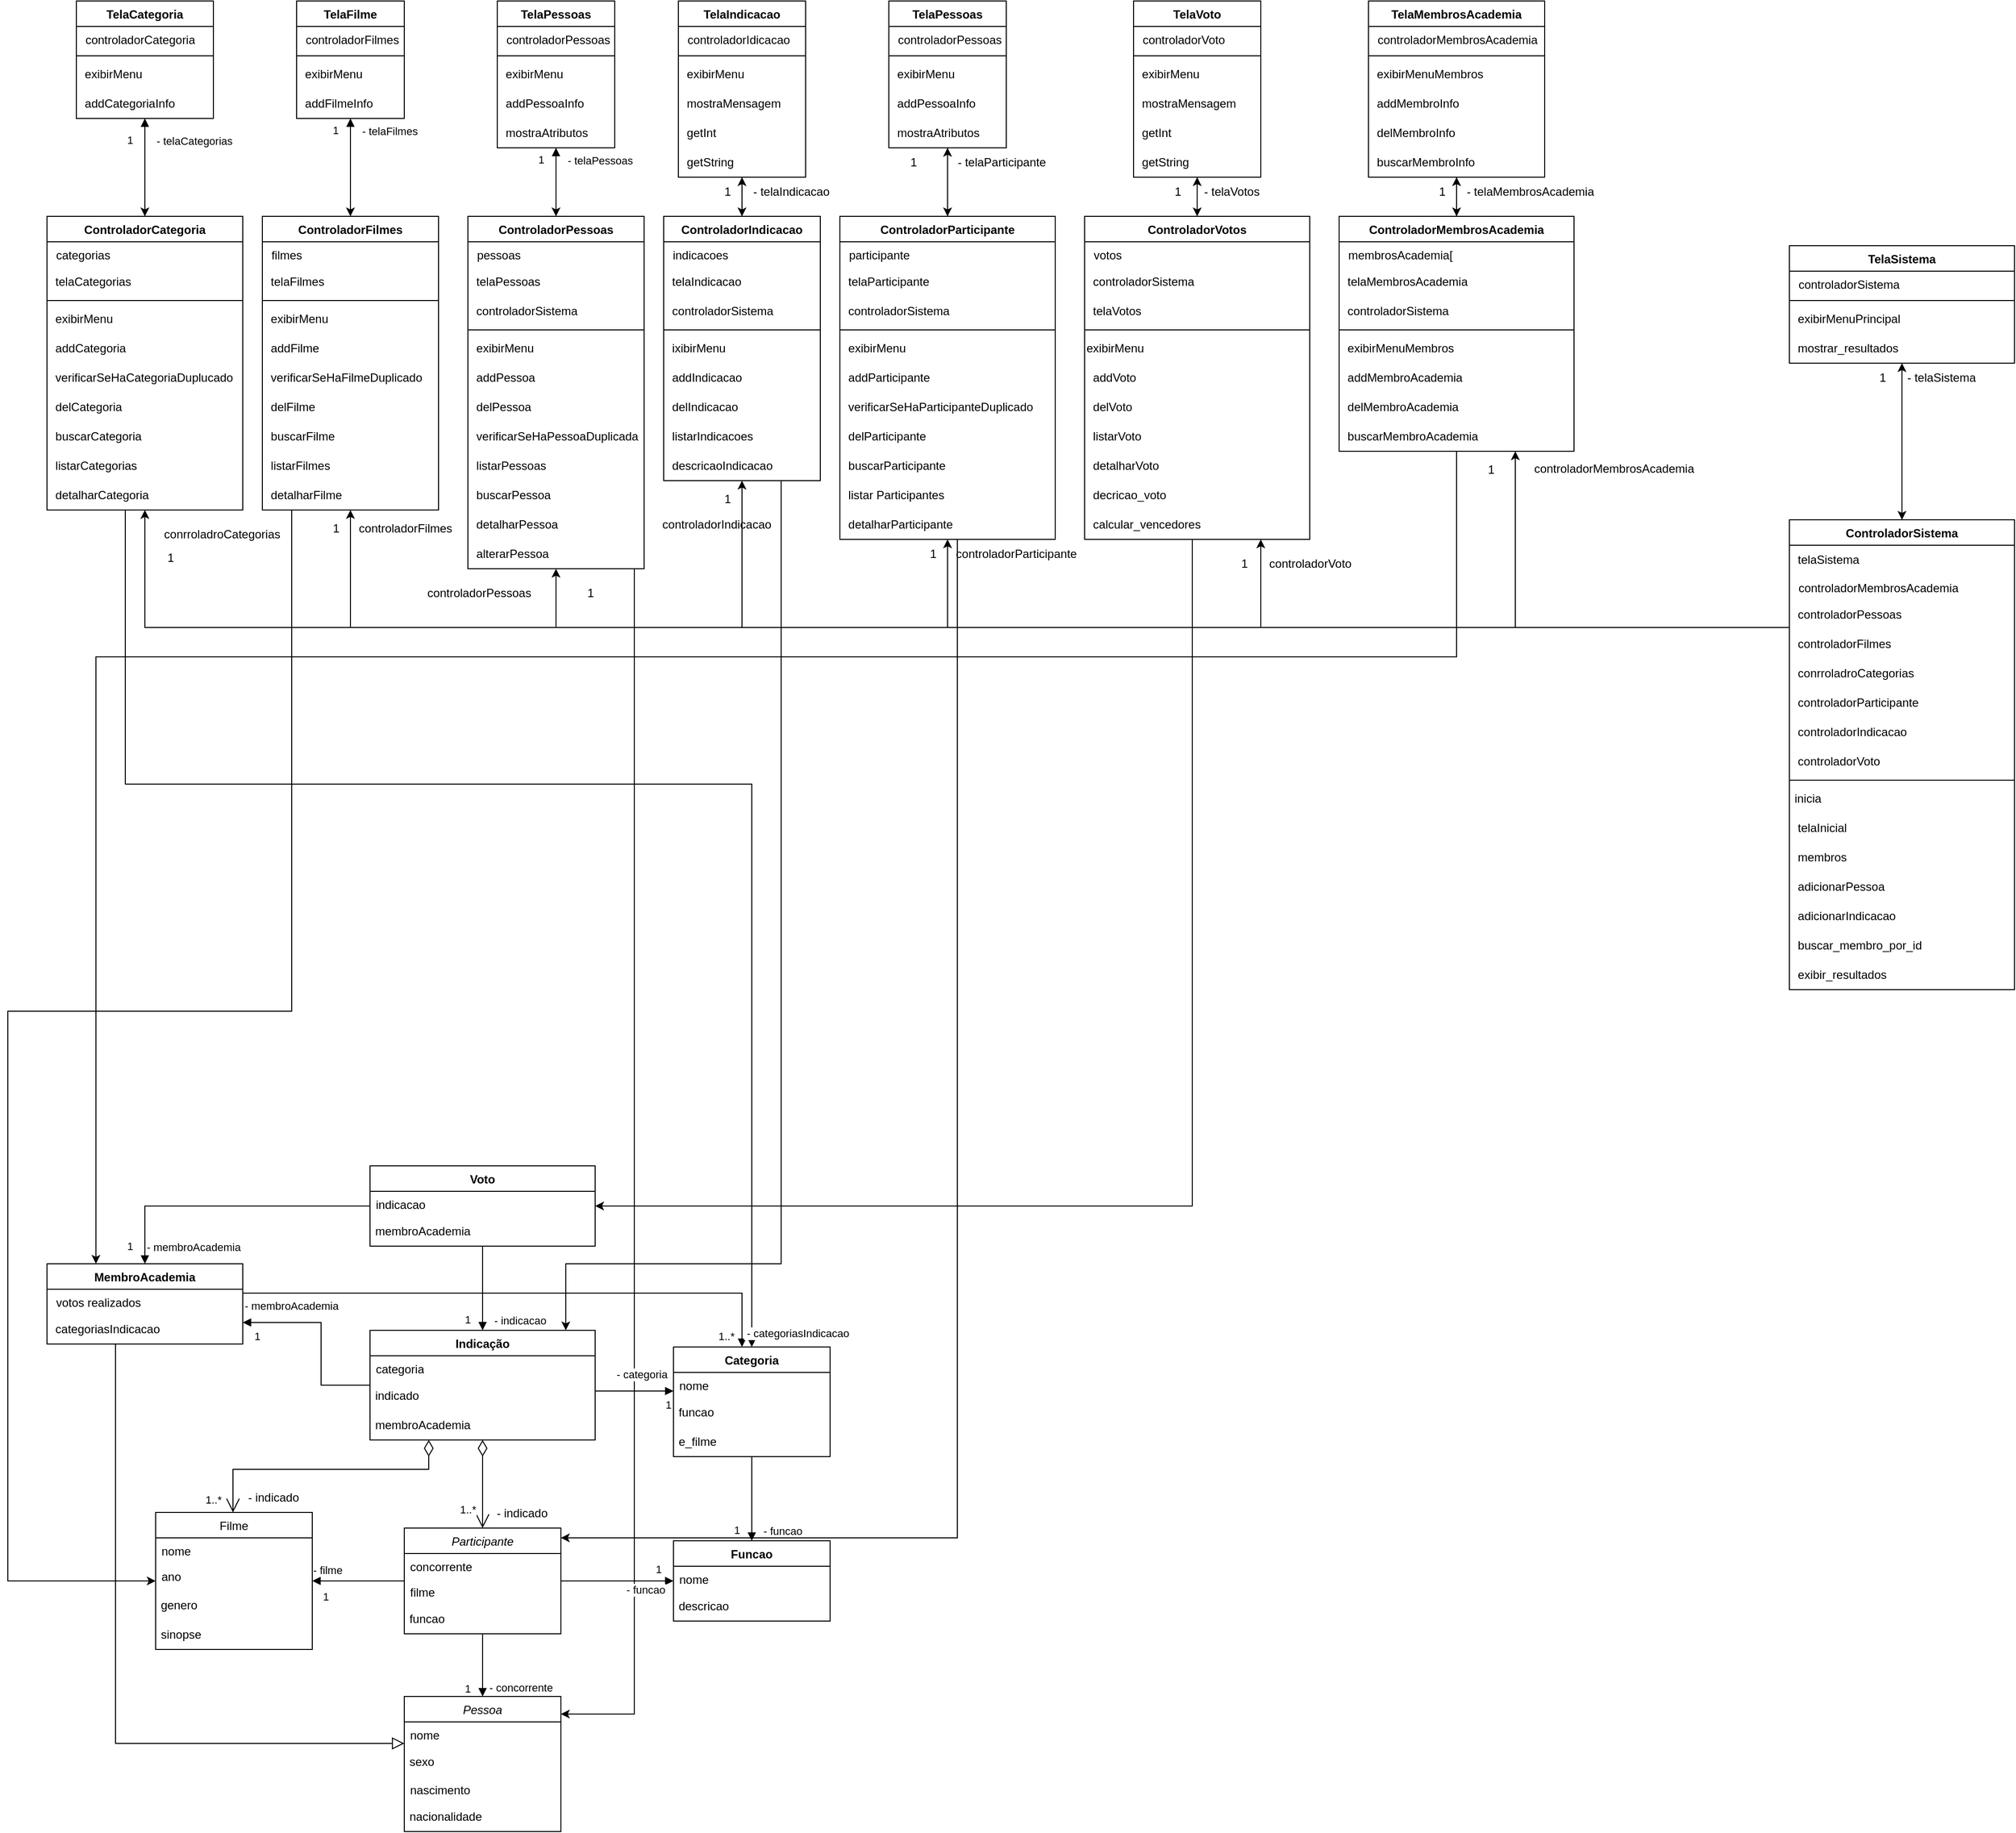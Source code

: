 <mxfile version="27.0.9">
  <diagram id="C5RBs43oDa-KdzZeNtuy" name="Page-1">
    <mxGraphModel dx="1440" dy="714" grid="1" gridSize="10" guides="1" tooltips="1" connect="1" arrows="1" fold="1" page="1" pageScale="1" pageWidth="827" pageHeight="1169" math="0" shadow="0">
      <root>
        <mxCell id="WIyWlLk6GJQsqaUBKTNV-0" />
        <mxCell id="WIyWlLk6GJQsqaUBKTNV-1" parent="WIyWlLk6GJQsqaUBKTNV-0" />
        <mxCell id="AAeGmCERdf5LK7Y13W8U-101" style="edgeStyle=orthogonalEdgeStyle;rounded=0;orthogonalLoop=1;jettySize=auto;html=1;" parent="WIyWlLk6GJQsqaUBKTNV-1" source="9W1iwy_OAX4NTckHWpWj-81" target="84xN2-ixmyvOUwB_hC0d-7" edge="1">
          <mxGeometry relative="1" as="geometry">
            <Array as="points">
              <mxPoint x="1460" y="1770" />
            </Array>
          </mxGeometry>
        </mxCell>
        <mxCell id="9W1iwy_OAX4NTckHWpWj-81" value="ControladorPessoas" style="swimlane;fontStyle=1;align=center;verticalAlign=top;childLayout=stackLayout;horizontal=1;startSize=26;horizontalStack=0;resizeParent=1;resizeParentMax=0;resizeLast=0;collapsible=1;marginBottom=0;whiteSpace=wrap;html=1;" parent="WIyWlLk6GJQsqaUBKTNV-1" vertex="1">
          <mxGeometry x="1290" y="240" width="180" height="360" as="geometry">
            <mxRectangle x="1620" y="280" width="150" height="30" as="alternateBounds" />
          </mxGeometry>
        </mxCell>
        <mxCell id="9W1iwy_OAX4NTckHWpWj-82" value="&amp;nbsp;pessoas" style="text;strokeColor=none;fillColor=none;align=left;verticalAlign=top;spacingLeft=4;spacingRight=4;overflow=hidden;rotatable=0;points=[[0,0.5],[1,0.5]];portConstraint=eastwest;whiteSpace=wrap;html=1;" parent="9W1iwy_OAX4NTckHWpWj-81" vertex="1">
          <mxGeometry y="26" width="180" height="26" as="geometry" />
        </mxCell>
        <mxCell id="YKyvO3gq6U2hfCJ5N-JU-4" value="&amp;nbsp; telaPessoas" style="text;html=1;align=left;verticalAlign=middle;resizable=0;points=[];autosize=1;strokeColor=none;fillColor=none;" parent="9W1iwy_OAX4NTckHWpWj-81" vertex="1">
          <mxGeometry y="52" width="180" height="30" as="geometry" />
        </mxCell>
        <mxCell id="YKyvO3gq6U2hfCJ5N-JU-5" value="&amp;nbsp; controladorSistema" style="text;html=1;align=left;verticalAlign=middle;resizable=0;points=[];autosize=1;strokeColor=none;fillColor=none;" parent="9W1iwy_OAX4NTckHWpWj-81" vertex="1">
          <mxGeometry y="82" width="180" height="30" as="geometry" />
        </mxCell>
        <mxCell id="tpw9YJ-Qu1VClV8peyNd-2" value="" style="line;strokeWidth=1;fillColor=none;align=left;verticalAlign=middle;spacingTop=-1;spacingLeft=3;spacingRight=3;rotatable=0;labelPosition=right;points=[];portConstraint=eastwest;strokeColor=inherit;" parent="9W1iwy_OAX4NTckHWpWj-81" vertex="1">
          <mxGeometry y="112" width="180" height="8" as="geometry" />
        </mxCell>
        <mxCell id="tpw9YJ-Qu1VClV8peyNd-1" value="&amp;nbsp; exibirMenu" style="text;html=1;align=left;verticalAlign=middle;resizable=0;points=[];autosize=1;strokeColor=none;fillColor=none;" parent="9W1iwy_OAX4NTckHWpWj-81" vertex="1">
          <mxGeometry y="120" width="180" height="30" as="geometry" />
        </mxCell>
        <mxCell id="tpw9YJ-Qu1VClV8peyNd-3" value="&amp;nbsp; addPessoa" style="text;html=1;align=left;verticalAlign=middle;resizable=0;points=[];autosize=1;strokeColor=none;fillColor=none;" parent="9W1iwy_OAX4NTckHWpWj-81" vertex="1">
          <mxGeometry y="150" width="180" height="30" as="geometry" />
        </mxCell>
        <mxCell id="tpw9YJ-Qu1VClV8peyNd-5" value="&amp;nbsp; delPessoa" style="text;html=1;align=left;verticalAlign=middle;resizable=0;points=[];autosize=1;strokeColor=none;fillColor=none;" parent="9W1iwy_OAX4NTckHWpWj-81" vertex="1">
          <mxGeometry y="180" width="180" height="30" as="geometry" />
        </mxCell>
        <mxCell id="tpw9YJ-Qu1VClV8peyNd-4" value="&amp;nbsp; verificarSeHaPessoaDuplicada" style="text;html=1;align=left;verticalAlign=middle;resizable=0;points=[];autosize=1;strokeColor=none;fillColor=none;" parent="9W1iwy_OAX4NTckHWpWj-81" vertex="1">
          <mxGeometry y="210" width="180" height="30" as="geometry" />
        </mxCell>
        <mxCell id="tpw9YJ-Qu1VClV8peyNd-7" value="&amp;nbsp; listarPessoas" style="text;html=1;align=left;verticalAlign=middle;resizable=0;points=[];autosize=1;strokeColor=none;fillColor=none;" parent="9W1iwy_OAX4NTckHWpWj-81" vertex="1">
          <mxGeometry y="240" width="180" height="30" as="geometry" />
        </mxCell>
        <mxCell id="tpw9YJ-Qu1VClV8peyNd-6" value="&amp;nbsp; buscarPessoa" style="text;html=1;align=left;verticalAlign=middle;resizable=0;points=[];autosize=1;strokeColor=none;fillColor=none;" parent="9W1iwy_OAX4NTckHWpWj-81" vertex="1">
          <mxGeometry y="270" width="180" height="30" as="geometry" />
        </mxCell>
        <mxCell id="tpw9YJ-Qu1VClV8peyNd-8" value="&amp;nbsp; detalharPessoa" style="text;html=1;align=left;verticalAlign=middle;resizable=0;points=[];autosize=1;strokeColor=none;fillColor=none;" parent="9W1iwy_OAX4NTckHWpWj-81" vertex="1">
          <mxGeometry y="300" width="180" height="30" as="geometry" />
        </mxCell>
        <mxCell id="tpw9YJ-Qu1VClV8peyNd-9" value="&amp;nbsp; alterarPessoa" style="text;html=1;align=left;verticalAlign=middle;resizable=0;points=[];autosize=1;strokeColor=none;fillColor=none;" parent="9W1iwy_OAX4NTckHWpWj-81" vertex="1">
          <mxGeometry y="330" width="180" height="30" as="geometry" />
        </mxCell>
        <mxCell id="AAeGmCERdf5LK7Y13W8U-100" style="edgeStyle=orthogonalEdgeStyle;rounded=0;orthogonalLoop=1;jettySize=auto;html=1;" parent="WIyWlLk6GJQsqaUBKTNV-1" source="9W1iwy_OAX4NTckHWpWj-89" target="84xN2-ixmyvOUwB_hC0d-11" edge="1">
          <mxGeometry relative="1" as="geometry">
            <Array as="points">
              <mxPoint x="1110" y="1052" />
              <mxPoint x="820" y="1052" />
              <mxPoint x="820" y="1634" />
            </Array>
          </mxGeometry>
        </mxCell>
        <mxCell id="9W1iwy_OAX4NTckHWpWj-89" value="ControladorFilmes" style="swimlane;fontStyle=1;align=center;verticalAlign=top;childLayout=stackLayout;horizontal=1;startSize=26;horizontalStack=0;resizeParent=1;resizeParentMax=0;resizeLast=0;collapsible=1;marginBottom=0;whiteSpace=wrap;html=1;" parent="WIyWlLk6GJQsqaUBKTNV-1" vertex="1">
          <mxGeometry x="1080" y="240" width="180" height="300" as="geometry">
            <mxRectangle x="1060" y="230" width="150" height="30" as="alternateBounds" />
          </mxGeometry>
        </mxCell>
        <mxCell id="9W1iwy_OAX4NTckHWpWj-90" value="&amp;nbsp;filmes" style="text;strokeColor=none;fillColor=none;align=left;verticalAlign=top;spacingLeft=4;spacingRight=4;overflow=hidden;rotatable=0;points=[[0,0.5],[1,0.5]];portConstraint=eastwest;whiteSpace=wrap;html=1;" parent="9W1iwy_OAX4NTckHWpWj-89" vertex="1">
          <mxGeometry y="26" width="180" height="26" as="geometry" />
        </mxCell>
        <mxCell id="tpw9YJ-Qu1VClV8peyNd-13" value="&amp;nbsp; telaFilmes" style="text;html=1;align=left;verticalAlign=middle;resizable=0;points=[];autosize=1;strokeColor=none;fillColor=none;" parent="9W1iwy_OAX4NTckHWpWj-89" vertex="1">
          <mxGeometry y="52" width="180" height="30" as="geometry" />
        </mxCell>
        <mxCell id="tpw9YJ-Qu1VClV8peyNd-14" value="" style="line;strokeWidth=1;fillColor=none;align=left;verticalAlign=middle;spacingTop=-1;spacingLeft=3;spacingRight=3;rotatable=0;labelPosition=right;points=[];portConstraint=eastwest;strokeColor=inherit;" parent="9W1iwy_OAX4NTckHWpWj-89" vertex="1">
          <mxGeometry y="82" width="180" height="8" as="geometry" />
        </mxCell>
        <mxCell id="tpw9YJ-Qu1VClV8peyNd-28" value="&amp;nbsp; exibirMenu" style="text;html=1;align=left;verticalAlign=middle;resizable=0;points=[];autosize=1;strokeColor=none;fillColor=none;" parent="9W1iwy_OAX4NTckHWpWj-89" vertex="1">
          <mxGeometry y="90" width="180" height="30" as="geometry" />
        </mxCell>
        <mxCell id="tpw9YJ-Qu1VClV8peyNd-15" value="&amp;nbsp; addFilme" style="text;html=1;align=left;verticalAlign=middle;resizable=0;points=[];autosize=1;strokeColor=none;fillColor=none;" parent="9W1iwy_OAX4NTckHWpWj-89" vertex="1">
          <mxGeometry y="120" width="180" height="30" as="geometry" />
        </mxCell>
        <mxCell id="tpw9YJ-Qu1VClV8peyNd-27" value="&amp;nbsp; verificarSeHaFilmeDuplicado" style="text;html=1;align=left;verticalAlign=middle;resizable=0;points=[];autosize=1;strokeColor=none;fillColor=none;" parent="9W1iwy_OAX4NTckHWpWj-89" vertex="1">
          <mxGeometry y="150" width="180" height="30" as="geometry" />
        </mxCell>
        <mxCell id="tpw9YJ-Qu1VClV8peyNd-16" value="&amp;nbsp; delFilme" style="text;html=1;align=left;verticalAlign=middle;resizable=0;points=[];autosize=1;strokeColor=none;fillColor=none;" parent="9W1iwy_OAX4NTckHWpWj-89" vertex="1">
          <mxGeometry y="180" width="180" height="30" as="geometry" />
        </mxCell>
        <mxCell id="tpw9YJ-Qu1VClV8peyNd-17" value="&amp;nbsp; buscarFilme" style="text;html=1;align=left;verticalAlign=middle;resizable=0;points=[];autosize=1;strokeColor=none;fillColor=none;" parent="9W1iwy_OAX4NTckHWpWj-89" vertex="1">
          <mxGeometry y="210" width="180" height="30" as="geometry" />
        </mxCell>
        <mxCell id="tpw9YJ-Qu1VClV8peyNd-25" value="&amp;nbsp; listarFilmes" style="text;html=1;align=left;verticalAlign=middle;resizable=0;points=[];autosize=1;strokeColor=none;fillColor=none;" parent="9W1iwy_OAX4NTckHWpWj-89" vertex="1">
          <mxGeometry y="240" width="180" height="30" as="geometry" />
        </mxCell>
        <mxCell id="tpw9YJ-Qu1VClV8peyNd-18" value="&amp;nbsp; detalharFilme" style="text;html=1;align=left;verticalAlign=middle;resizable=0;points=[];autosize=1;strokeColor=none;fillColor=none;" parent="9W1iwy_OAX4NTckHWpWj-89" vertex="1">
          <mxGeometry y="270" width="180" height="30" as="geometry" />
        </mxCell>
        <mxCell id="AAeGmCERdf5LK7Y13W8U-99" style="edgeStyle=orthogonalEdgeStyle;rounded=0;orthogonalLoop=1;jettySize=auto;html=1;" parent="WIyWlLk6GJQsqaUBKTNV-1" source="9W1iwy_OAX4NTckHWpWj-91" target="84xN2-ixmyvOUwB_hC0d-30" edge="1">
          <mxGeometry relative="1" as="geometry">
            <Array as="points">
              <mxPoint x="940" y="820" />
              <mxPoint x="1580" y="820" />
            </Array>
          </mxGeometry>
        </mxCell>
        <mxCell id="9W1iwy_OAX4NTckHWpWj-91" value="ControladorCategoria" style="swimlane;fontStyle=1;align=center;verticalAlign=top;childLayout=stackLayout;horizontal=1;startSize=26;horizontalStack=0;resizeParent=1;resizeParentMax=0;resizeLast=0;collapsible=1;marginBottom=0;whiteSpace=wrap;html=1;" parent="WIyWlLk6GJQsqaUBKTNV-1" vertex="1">
          <mxGeometry x="860" y="240" width="200" height="300" as="geometry">
            <mxRectangle x="920" y="310" width="150" height="30" as="alternateBounds" />
          </mxGeometry>
        </mxCell>
        <mxCell id="9W1iwy_OAX4NTckHWpWj-92" value="&amp;nbsp;categorias" style="text;strokeColor=none;fillColor=none;align=left;verticalAlign=top;spacingLeft=4;spacingRight=4;overflow=hidden;rotatable=0;points=[[0,0.5],[1,0.5]];portConstraint=eastwest;whiteSpace=wrap;html=1;" parent="9W1iwy_OAX4NTckHWpWj-91" vertex="1">
          <mxGeometry y="26" width="200" height="26" as="geometry" />
        </mxCell>
        <mxCell id="ElfqUVGlG9DmUAUdj6ou-38" value="&amp;nbsp; telaCategorias" style="text;html=1;align=left;verticalAlign=middle;resizable=0;points=[];autosize=1;strokeColor=none;fillColor=none;" parent="9W1iwy_OAX4NTckHWpWj-91" vertex="1">
          <mxGeometry y="52" width="200" height="30" as="geometry" />
        </mxCell>
        <mxCell id="y56MGoeqzhuSRg1s8rFU-12" value="" style="line;strokeWidth=1;fillColor=none;align=left;verticalAlign=middle;spacingTop=-1;spacingLeft=3;spacingRight=3;rotatable=0;labelPosition=right;points=[];portConstraint=eastwest;strokeColor=inherit;" parent="9W1iwy_OAX4NTckHWpWj-91" vertex="1">
          <mxGeometry y="82" width="200" height="8" as="geometry" />
        </mxCell>
        <mxCell id="y56MGoeqzhuSRg1s8rFU-13" value="&amp;nbsp; exibirMenu" style="text;html=1;align=left;verticalAlign=middle;resizable=0;points=[];autosize=1;strokeColor=none;fillColor=none;" parent="9W1iwy_OAX4NTckHWpWj-91" vertex="1">
          <mxGeometry y="90" width="200" height="30" as="geometry" />
        </mxCell>
        <mxCell id="y56MGoeqzhuSRg1s8rFU-14" value="&amp;nbsp; addCategoria" style="text;html=1;align=left;verticalAlign=middle;resizable=0;points=[];autosize=1;strokeColor=none;fillColor=none;" parent="9W1iwy_OAX4NTckHWpWj-91" vertex="1">
          <mxGeometry y="120" width="200" height="30" as="geometry" />
        </mxCell>
        <mxCell id="y56MGoeqzhuSRg1s8rFU-17" value="&amp;nbsp; verificarSeHaCategoriaDuplucado" style="text;html=1;align=left;verticalAlign=middle;resizable=0;points=[];autosize=1;strokeColor=none;fillColor=none;" parent="9W1iwy_OAX4NTckHWpWj-91" vertex="1">
          <mxGeometry y="150" width="200" height="30" as="geometry" />
        </mxCell>
        <mxCell id="y56MGoeqzhuSRg1s8rFU-15" value="&amp;nbsp; delCategoria" style="text;html=1;align=left;verticalAlign=middle;resizable=0;points=[];autosize=1;strokeColor=none;fillColor=none;" parent="9W1iwy_OAX4NTckHWpWj-91" vertex="1">
          <mxGeometry y="180" width="200" height="30" as="geometry" />
        </mxCell>
        <mxCell id="y56MGoeqzhuSRg1s8rFU-16" value="&amp;nbsp; buscarCategoria" style="text;html=1;align=left;verticalAlign=middle;resizable=0;points=[];autosize=1;strokeColor=none;fillColor=none;" parent="9W1iwy_OAX4NTckHWpWj-91" vertex="1">
          <mxGeometry y="210" width="200" height="30" as="geometry" />
        </mxCell>
        <mxCell id="y56MGoeqzhuSRg1s8rFU-19" value="&amp;nbsp; listarCategorias" style="text;html=1;align=left;verticalAlign=middle;resizable=0;points=[];autosize=1;strokeColor=none;fillColor=none;" parent="9W1iwy_OAX4NTckHWpWj-91" vertex="1">
          <mxGeometry y="240" width="200" height="30" as="geometry" />
        </mxCell>
        <mxCell id="y56MGoeqzhuSRg1s8rFU-20" value="&amp;nbsp; detalharCategoria" style="text;html=1;align=left;verticalAlign=middle;resizable=0;points=[];autosize=1;strokeColor=none;fillColor=none;" parent="9W1iwy_OAX4NTckHWpWj-91" vertex="1">
          <mxGeometry y="270" width="200" height="30" as="geometry" />
        </mxCell>
        <mxCell id="AAeGmCERdf5LK7Y13W8U-13" style="edgeStyle=orthogonalEdgeStyle;rounded=0;orthogonalLoop=1;jettySize=auto;html=1;" parent="WIyWlLk6GJQsqaUBKTNV-1" source="9W1iwy_OAX4NTckHWpWj-93" target="AAeGmCERdf5LK7Y13W8U-6" edge="1">
          <mxGeometry relative="1" as="geometry" />
        </mxCell>
        <mxCell id="AAeGmCERdf5LK7Y13W8U-102" style="edgeStyle=orthogonalEdgeStyle;rounded=0;orthogonalLoop=1;jettySize=auto;html=1;" parent="WIyWlLk6GJQsqaUBKTNV-1" source="9W1iwy_OAX4NTckHWpWj-93" target="84xN2-ixmyvOUwB_hC0d-26" edge="1">
          <mxGeometry relative="1" as="geometry">
            <Array as="points">
              <mxPoint x="1610" y="1310" />
              <mxPoint x="1390" y="1310" />
            </Array>
          </mxGeometry>
        </mxCell>
        <mxCell id="9W1iwy_OAX4NTckHWpWj-93" value="ControladorIndicacao" style="swimlane;fontStyle=1;align=center;verticalAlign=top;childLayout=stackLayout;horizontal=1;startSize=26;horizontalStack=0;resizeParent=1;resizeParentMax=0;resizeLast=0;collapsible=1;marginBottom=0;whiteSpace=wrap;html=1;" parent="WIyWlLk6GJQsqaUBKTNV-1" vertex="1">
          <mxGeometry x="1490" y="240" width="160" height="270" as="geometry">
            <mxRectangle x="1490" y="240" width="150" height="30" as="alternateBounds" />
          </mxGeometry>
        </mxCell>
        <mxCell id="9W1iwy_OAX4NTckHWpWj-94" value="&amp;nbsp;indicacoes" style="text;strokeColor=none;fillColor=none;align=left;verticalAlign=top;spacingLeft=4;spacingRight=4;overflow=hidden;rotatable=0;points=[[0,0.5],[1,0.5]];portConstraint=eastwest;whiteSpace=wrap;html=1;" parent="9W1iwy_OAX4NTckHWpWj-93" vertex="1">
          <mxGeometry y="26" width="160" height="26" as="geometry" />
        </mxCell>
        <mxCell id="AAeGmCERdf5LK7Y13W8U-0" value="&amp;nbsp; telaIndicacao" style="text;html=1;align=left;verticalAlign=middle;resizable=0;points=[];autosize=1;strokeColor=none;fillColor=none;" parent="9W1iwy_OAX4NTckHWpWj-93" vertex="1">
          <mxGeometry y="52" width="160" height="30" as="geometry" />
        </mxCell>
        <mxCell id="AAeGmCERdf5LK7Y13W8U-2" value="&amp;nbsp; controladorSistema" style="text;html=1;align=left;verticalAlign=middle;resizable=0;points=[];autosize=1;strokeColor=none;fillColor=none;" parent="9W1iwy_OAX4NTckHWpWj-93" vertex="1">
          <mxGeometry y="82" width="160" height="30" as="geometry" />
        </mxCell>
        <mxCell id="AAeGmCERdf5LK7Y13W8U-37" value="" style="line;strokeWidth=1;fillColor=none;align=left;verticalAlign=middle;spacingTop=-1;spacingLeft=3;spacingRight=3;rotatable=0;labelPosition=right;points=[];portConstraint=eastwest;strokeColor=inherit;" parent="9W1iwy_OAX4NTckHWpWj-93" vertex="1">
          <mxGeometry y="112" width="160" height="8" as="geometry" />
        </mxCell>
        <mxCell id="AAeGmCERdf5LK7Y13W8U-36" value="&amp;nbsp; ixibirMenu" style="text;html=1;align=left;verticalAlign=middle;resizable=0;points=[];autosize=1;strokeColor=none;fillColor=none;" parent="9W1iwy_OAX4NTckHWpWj-93" vertex="1">
          <mxGeometry y="120" width="160" height="30" as="geometry" />
        </mxCell>
        <mxCell id="AAeGmCERdf5LK7Y13W8U-38" value="&amp;nbsp; addIndicacao" style="text;html=1;align=left;verticalAlign=middle;resizable=0;points=[];autosize=1;strokeColor=none;fillColor=none;" parent="9W1iwy_OAX4NTckHWpWj-93" vertex="1">
          <mxGeometry y="150" width="160" height="30" as="geometry" />
        </mxCell>
        <mxCell id="AAeGmCERdf5LK7Y13W8U-39" value="&amp;nbsp; delIndicacao" style="text;html=1;align=left;verticalAlign=middle;resizable=0;points=[];autosize=1;strokeColor=none;fillColor=none;" parent="9W1iwy_OAX4NTckHWpWj-93" vertex="1">
          <mxGeometry y="180" width="160" height="30" as="geometry" />
        </mxCell>
        <mxCell id="AAeGmCERdf5LK7Y13W8U-40" value="&amp;nbsp; listarIndicacoes" style="text;html=1;align=left;verticalAlign=middle;resizable=0;points=[];autosize=1;strokeColor=none;fillColor=none;" parent="9W1iwy_OAX4NTckHWpWj-93" vertex="1">
          <mxGeometry y="210" width="160" height="30" as="geometry" />
        </mxCell>
        <mxCell id="AAeGmCERdf5LK7Y13W8U-41" value="&amp;nbsp; descricaoIndicacao" style="text;html=1;align=left;verticalAlign=middle;resizable=0;points=[];autosize=1;strokeColor=none;fillColor=none;" parent="9W1iwy_OAX4NTckHWpWj-93" vertex="1">
          <mxGeometry y="240" width="160" height="30" as="geometry" />
        </mxCell>
        <mxCell id="84xN2-ixmyvOUwB_hC0d-70" style="edgeStyle=orthogonalEdgeStyle;rounded=0;orthogonalLoop=1;jettySize=auto;html=1;" parent="WIyWlLk6GJQsqaUBKTNV-1" source="9W1iwy_OAX4NTckHWpWj-97" target="84xN2-ixmyvOUwB_hC0d-68" edge="1">
          <mxGeometry relative="1" as="geometry" />
        </mxCell>
        <mxCell id="AAeGmCERdf5LK7Y13W8U-105" style="edgeStyle=orthogonalEdgeStyle;rounded=0;orthogonalLoop=1;jettySize=auto;html=1;" parent="WIyWlLk6GJQsqaUBKTNV-1" source="9W1iwy_OAX4NTckHWpWj-97" target="84xN2-ixmyvOUwB_hC0d-21" edge="1">
          <mxGeometry relative="1" as="geometry">
            <mxPoint x="1240" y="1130.667" as="targetPoint" />
            <Array as="points">
              <mxPoint x="2300" y="690" />
              <mxPoint x="910" y="690" />
            </Array>
          </mxGeometry>
        </mxCell>
        <mxCell id="9W1iwy_OAX4NTckHWpWj-97" value="ControladorMembrosAcademia" style="swimlane;fontStyle=1;align=center;verticalAlign=top;childLayout=stackLayout;horizontal=1;startSize=26;horizontalStack=0;resizeParent=1;resizeParentMax=0;resizeLast=0;collapsible=1;marginBottom=0;whiteSpace=wrap;html=1;" parent="WIyWlLk6GJQsqaUBKTNV-1" vertex="1">
          <mxGeometry x="2180" y="240" width="240" height="240" as="geometry">
            <mxRectangle x="70" y="1133" width="210" height="30" as="alternateBounds" />
          </mxGeometry>
        </mxCell>
        <mxCell id="9W1iwy_OAX4NTckHWpWj-98" value="&amp;nbsp;membrosAcademia[" style="text;strokeColor=none;fillColor=none;align=left;verticalAlign=top;spacingLeft=4;spacingRight=4;overflow=hidden;rotatable=0;points=[[0,0.5],[1,0.5]];portConstraint=eastwest;whiteSpace=wrap;html=1;" parent="9W1iwy_OAX4NTckHWpWj-97" vertex="1">
          <mxGeometry y="26" width="240" height="26" as="geometry" />
        </mxCell>
        <mxCell id="84xN2-ixmyvOUwB_hC0d-72" value="&amp;nbsp; telaMembrosAcademia" style="text;html=1;align=left;verticalAlign=middle;resizable=0;points=[];autosize=1;strokeColor=none;fillColor=none;" parent="9W1iwy_OAX4NTckHWpWj-97" vertex="1">
          <mxGeometry y="52" width="240" height="30" as="geometry" />
        </mxCell>
        <mxCell id="84xN2-ixmyvOUwB_hC0d-2" value="&amp;nbsp; controladorSistema" style="text;html=1;align=left;verticalAlign=middle;resizable=0;points=[];autosize=1;strokeColor=none;fillColor=none;" parent="9W1iwy_OAX4NTckHWpWj-97" vertex="1">
          <mxGeometry y="82" width="240" height="30" as="geometry" />
        </mxCell>
        <mxCell id="84xN2-ixmyvOUwB_hC0d-3" value="" style="line;strokeWidth=1;fillColor=none;align=left;verticalAlign=middle;spacingTop=-1;spacingLeft=3;spacingRight=3;rotatable=0;labelPosition=right;points=[];portConstraint=eastwest;strokeColor=inherit;" parent="9W1iwy_OAX4NTckHWpWj-97" vertex="1">
          <mxGeometry y="112" width="240" height="8" as="geometry" />
        </mxCell>
        <mxCell id="84xN2-ixmyvOUwB_hC0d-73" value="&amp;nbsp; exibirMenuMembros" style="text;html=1;align=left;verticalAlign=middle;resizable=0;points=[];autosize=1;strokeColor=none;fillColor=none;" parent="9W1iwy_OAX4NTckHWpWj-97" vertex="1">
          <mxGeometry y="120" width="240" height="30" as="geometry" />
        </mxCell>
        <mxCell id="84xN2-ixmyvOUwB_hC0d-4" value="&amp;nbsp; addMembroAcademia" style="text;html=1;align=left;verticalAlign=middle;resizable=0;points=[];autosize=1;strokeColor=none;fillColor=none;" parent="9W1iwy_OAX4NTckHWpWj-97" vertex="1">
          <mxGeometry y="150" width="240" height="30" as="geometry" />
        </mxCell>
        <mxCell id="84xN2-ixmyvOUwB_hC0d-5" value="&amp;nbsp; delMembroAcademia" style="text;html=1;align=left;verticalAlign=middle;resizable=0;points=[];autosize=1;strokeColor=none;fillColor=none;" parent="9W1iwy_OAX4NTckHWpWj-97" vertex="1">
          <mxGeometry y="180" width="240" height="30" as="geometry" />
        </mxCell>
        <mxCell id="84xN2-ixmyvOUwB_hC0d-6" value="&amp;nbsp; buscarMembroAcademia" style="text;html=1;align=left;verticalAlign=middle;resizable=0;points=[];autosize=1;strokeColor=none;fillColor=none;" parent="9W1iwy_OAX4NTckHWpWj-97" vertex="1">
          <mxGeometry y="210" width="240" height="30" as="geometry" />
        </mxCell>
        <mxCell id="AAeGmCERdf5LK7Y13W8U-90" style="edgeStyle=orthogonalEdgeStyle;rounded=0;orthogonalLoop=1;jettySize=auto;html=1;" parent="WIyWlLk6GJQsqaUBKTNV-1" source="84xN2-ixmyvOUwB_hC0d-0" target="84xN2-ixmyvOUwB_hC0d-61" edge="1">
          <mxGeometry relative="1" as="geometry" />
        </mxCell>
        <mxCell id="AAeGmCERdf5LK7Y13W8U-116" style="edgeStyle=orthogonalEdgeStyle;rounded=0;orthogonalLoop=1;jettySize=auto;html=1;" parent="WIyWlLk6GJQsqaUBKTNV-1" source="84xN2-ixmyvOUwB_hC0d-0" target="9W1iwy_OAX4NTckHWpWj-97" edge="1">
          <mxGeometry relative="1" as="geometry">
            <Array as="points">
              <mxPoint x="2360" y="660" />
            </Array>
          </mxGeometry>
        </mxCell>
        <mxCell id="AAeGmCERdf5LK7Y13W8U-117" style="edgeStyle=orthogonalEdgeStyle;rounded=0;orthogonalLoop=1;jettySize=auto;html=1;" parent="WIyWlLk6GJQsqaUBKTNV-1" source="84xN2-ixmyvOUwB_hC0d-0" target="y56MGoeqzhuSRg1s8rFU-28" edge="1">
          <mxGeometry relative="1" as="geometry">
            <Array as="points">
              <mxPoint x="2100" y="660" />
            </Array>
          </mxGeometry>
        </mxCell>
        <mxCell id="AAeGmCERdf5LK7Y13W8U-118" style="edgeStyle=orthogonalEdgeStyle;rounded=0;orthogonalLoop=1;jettySize=auto;html=1;" parent="WIyWlLk6GJQsqaUBKTNV-1" source="84xN2-ixmyvOUwB_hC0d-0" target="AAeGmCERdf5LK7Y13W8U-3" edge="1">
          <mxGeometry relative="1" as="geometry">
            <Array as="points">
              <mxPoint x="1780" y="660" />
            </Array>
          </mxGeometry>
        </mxCell>
        <mxCell id="AAeGmCERdf5LK7Y13W8U-119" style="edgeStyle=orthogonalEdgeStyle;rounded=0;orthogonalLoop=1;jettySize=auto;html=1;" parent="WIyWlLk6GJQsqaUBKTNV-1" source="84xN2-ixmyvOUwB_hC0d-0" target="9W1iwy_OAX4NTckHWpWj-93" edge="1">
          <mxGeometry relative="1" as="geometry">
            <Array as="points">
              <mxPoint x="1570" y="660" />
            </Array>
          </mxGeometry>
        </mxCell>
        <mxCell id="AAeGmCERdf5LK7Y13W8U-120" style="edgeStyle=orthogonalEdgeStyle;rounded=0;orthogonalLoop=1;jettySize=auto;html=1;" parent="WIyWlLk6GJQsqaUBKTNV-1" source="84xN2-ixmyvOUwB_hC0d-0" target="9W1iwy_OAX4NTckHWpWj-81" edge="1">
          <mxGeometry relative="1" as="geometry">
            <Array as="points">
              <mxPoint x="1380" y="660" />
            </Array>
          </mxGeometry>
        </mxCell>
        <mxCell id="AAeGmCERdf5LK7Y13W8U-121" style="edgeStyle=orthogonalEdgeStyle;rounded=0;orthogonalLoop=1;jettySize=auto;html=1;" parent="WIyWlLk6GJQsqaUBKTNV-1" source="84xN2-ixmyvOUwB_hC0d-0" target="9W1iwy_OAX4NTckHWpWj-89" edge="1">
          <mxGeometry relative="1" as="geometry">
            <Array as="points">
              <mxPoint x="1170" y="660" />
            </Array>
          </mxGeometry>
        </mxCell>
        <mxCell id="AAeGmCERdf5LK7Y13W8U-122" style="edgeStyle=orthogonalEdgeStyle;rounded=0;orthogonalLoop=1;jettySize=auto;html=1;" parent="WIyWlLk6GJQsqaUBKTNV-1" source="84xN2-ixmyvOUwB_hC0d-0" target="9W1iwy_OAX4NTckHWpWj-91" edge="1">
          <mxGeometry relative="1" as="geometry">
            <mxPoint x="1250" y="770" as="targetPoint" />
            <Array as="points">
              <mxPoint x="960" y="660" />
            </Array>
          </mxGeometry>
        </mxCell>
        <mxCell id="84xN2-ixmyvOUwB_hC0d-0" value="ControladorSistema" style="swimlane;fontStyle=1;align=center;verticalAlign=top;childLayout=stackLayout;horizontal=1;startSize=26;horizontalStack=0;resizeParent=1;resizeParentMax=0;resizeLast=0;collapsible=1;marginBottom=0;whiteSpace=wrap;html=1;" parent="WIyWlLk6GJQsqaUBKTNV-1" vertex="1">
          <mxGeometry x="2640" y="550" width="230" height="480" as="geometry">
            <mxRectangle x="510" y="1208" width="150" height="30" as="alternateBounds" />
          </mxGeometry>
        </mxCell>
        <mxCell id="84xN2-ixmyvOUwB_hC0d-65" value="&amp;nbsp; telaSistema" style="text;html=1;align=left;verticalAlign=middle;resizable=0;points=[];autosize=1;strokeColor=none;fillColor=none;" parent="84xN2-ixmyvOUwB_hC0d-0" vertex="1">
          <mxGeometry y="26" width="230" height="30" as="geometry" />
        </mxCell>
        <mxCell id="84xN2-ixmyvOUwB_hC0d-1" value="&amp;nbsp;controladorMembrosAcademia" style="text;strokeColor=none;fillColor=none;align=left;verticalAlign=top;spacingLeft=4;spacingRight=4;overflow=hidden;rotatable=0;points=[[0,0.5],[1,0.5]];portConstraint=eastwest;whiteSpace=wrap;html=1;" parent="84xN2-ixmyvOUwB_hC0d-0" vertex="1">
          <mxGeometry y="56" width="230" height="26" as="geometry" />
        </mxCell>
        <mxCell id="84xN2-ixmyvOUwB_hC0d-55" value="&amp;nbsp; controladorPessoas" style="text;html=1;align=left;verticalAlign=middle;resizable=0;points=[];autosize=1;strokeColor=none;fillColor=none;" parent="84xN2-ixmyvOUwB_hC0d-0" vertex="1">
          <mxGeometry y="82" width="230" height="30" as="geometry" />
        </mxCell>
        <mxCell id="AAeGmCERdf5LK7Y13W8U-124" value="&amp;nbsp; controladorFilmes" style="text;html=1;align=left;verticalAlign=middle;resizable=0;points=[];autosize=1;strokeColor=none;fillColor=none;" parent="84xN2-ixmyvOUwB_hC0d-0" vertex="1">
          <mxGeometry y="112" width="230" height="30" as="geometry" />
        </mxCell>
        <mxCell id="AAeGmCERdf5LK7Y13W8U-126" value="&amp;nbsp; conrroladroCategorias" style="text;html=1;align=left;verticalAlign=middle;resizable=0;points=[];autosize=1;strokeColor=none;fillColor=none;" parent="84xN2-ixmyvOUwB_hC0d-0" vertex="1">
          <mxGeometry y="142" width="230" height="30" as="geometry" />
        </mxCell>
        <mxCell id="AAeGmCERdf5LK7Y13W8U-127" value="&amp;nbsp; controladorParticipante" style="text;html=1;align=left;verticalAlign=middle;resizable=0;points=[];autosize=1;strokeColor=none;fillColor=none;" parent="84xN2-ixmyvOUwB_hC0d-0" vertex="1">
          <mxGeometry y="172" width="230" height="30" as="geometry" />
        </mxCell>
        <mxCell id="AAeGmCERdf5LK7Y13W8U-128" value="&amp;nbsp; controladorIndicacao" style="text;html=1;align=left;verticalAlign=middle;resizable=0;points=[];autosize=1;strokeColor=none;fillColor=none;" parent="84xN2-ixmyvOUwB_hC0d-0" vertex="1">
          <mxGeometry y="202" width="230" height="30" as="geometry" />
        </mxCell>
        <mxCell id="AAeGmCERdf5LK7Y13W8U-130" value="&amp;nbsp; controladorVoto" style="text;html=1;align=left;verticalAlign=middle;resizable=0;points=[];autosize=1;strokeColor=none;fillColor=none;" parent="84xN2-ixmyvOUwB_hC0d-0" vertex="1">
          <mxGeometry y="232" width="230" height="30" as="geometry" />
        </mxCell>
        <mxCell id="84xN2-ixmyvOUwB_hC0d-79" value="" style="line;strokeWidth=1;fillColor=none;align=left;verticalAlign=middle;spacingTop=-1;spacingLeft=3;spacingRight=3;rotatable=0;labelPosition=right;points=[];portConstraint=eastwest;strokeColor=inherit;" parent="84xN2-ixmyvOUwB_hC0d-0" vertex="1">
          <mxGeometry y="262" width="230" height="8" as="geometry" />
        </mxCell>
        <mxCell id="84xN2-ixmyvOUwB_hC0d-81" value="&amp;nbsp;inicia" style="text;html=1;align=left;verticalAlign=middle;resizable=0;points=[];autosize=1;strokeColor=none;fillColor=none;" parent="84xN2-ixmyvOUwB_hC0d-0" vertex="1">
          <mxGeometry y="270" width="230" height="30" as="geometry" />
        </mxCell>
        <mxCell id="84xN2-ixmyvOUwB_hC0d-82" value="&amp;nbsp; telaInicial" style="text;html=1;align=left;verticalAlign=middle;resizable=0;points=[];autosize=1;strokeColor=none;fillColor=none;" parent="84xN2-ixmyvOUwB_hC0d-0" vertex="1">
          <mxGeometry y="300" width="230" height="30" as="geometry" />
        </mxCell>
        <mxCell id="84xN2-ixmyvOUwB_hC0d-83" value="&amp;nbsp; membros" style="text;html=1;align=left;verticalAlign=middle;resizable=0;points=[];autosize=1;strokeColor=none;fillColor=none;" parent="84xN2-ixmyvOUwB_hC0d-0" vertex="1">
          <mxGeometry y="330" width="230" height="30" as="geometry" />
        </mxCell>
        <mxCell id="AAeGmCERdf5LK7Y13W8U-131" value="&amp;nbsp; adicionarPessoa" style="text;html=1;align=left;verticalAlign=middle;resizable=0;points=[];autosize=1;strokeColor=none;fillColor=none;" parent="84xN2-ixmyvOUwB_hC0d-0" vertex="1">
          <mxGeometry y="360" width="230" height="30" as="geometry" />
        </mxCell>
        <mxCell id="AAeGmCERdf5LK7Y13W8U-133" value="&amp;nbsp; adicionarIndicacao" style="text;html=1;align=left;verticalAlign=middle;resizable=0;points=[];autosize=1;strokeColor=none;fillColor=none;" parent="84xN2-ixmyvOUwB_hC0d-0" vertex="1">
          <mxGeometry y="390" width="230" height="30" as="geometry" />
        </mxCell>
        <mxCell id="AAeGmCERdf5LK7Y13W8U-134" value="&amp;nbsp; buscar_membro_por_id" style="text;html=1;align=left;verticalAlign=middle;resizable=0;points=[];autosize=1;strokeColor=none;fillColor=none;" parent="84xN2-ixmyvOUwB_hC0d-0" vertex="1">
          <mxGeometry y="420" width="230" height="30" as="geometry" />
        </mxCell>
        <mxCell id="AAeGmCERdf5LK7Y13W8U-135" value="&amp;nbsp; exibir_resultados" style="text;html=1;align=left;verticalAlign=middle;resizable=0;points=[];autosize=1;strokeColor=none;fillColor=none;" parent="84xN2-ixmyvOUwB_hC0d-0" vertex="1">
          <mxGeometry y="450" width="230" height="30" as="geometry" />
        </mxCell>
        <mxCell id="84xN2-ixmyvOUwB_hC0d-7" value="Pessoa" style="swimlane;fontStyle=2;align=center;verticalAlign=top;childLayout=stackLayout;horizontal=1;startSize=26;horizontalStack=0;resizeParent=1;resizeLast=0;collapsible=1;marginBottom=0;rounded=0;shadow=0;strokeWidth=1;" parent="WIyWlLk6GJQsqaUBKTNV-1" vertex="1">
          <mxGeometry x="1225" y="1752" width="160" height="138" as="geometry">
            <mxRectangle x="1225" y="1752" width="160" height="26" as="alternateBounds" />
          </mxGeometry>
        </mxCell>
        <mxCell id="84xN2-ixmyvOUwB_hC0d-8" value="nome" style="text;align=left;verticalAlign=top;spacingLeft=4;spacingRight=4;overflow=hidden;rotatable=0;points=[[0,0.5],[1,0.5]];portConstraint=eastwest;" parent="84xN2-ixmyvOUwB_hC0d-7" vertex="1">
          <mxGeometry y="26" width="160" height="26" as="geometry" />
        </mxCell>
        <mxCell id="jYXu07hfgr1fd6vc76Sc-1" value="&amp;nbsp;sexo" style="text;html=1;align=left;verticalAlign=middle;resizable=0;points=[];autosize=1;strokeColor=none;fillColor=none;" parent="84xN2-ixmyvOUwB_hC0d-7" vertex="1">
          <mxGeometry y="52" width="160" height="30" as="geometry" />
        </mxCell>
        <mxCell id="84xN2-ixmyvOUwB_hC0d-9" value="nascimento" style="text;align=left;verticalAlign=top;spacingLeft=4;spacingRight=4;overflow=hidden;rotatable=0;points=[[0,0.5],[1,0.5]];portConstraint=eastwest;rounded=0;shadow=0;html=0;" parent="84xN2-ixmyvOUwB_hC0d-7" vertex="1">
          <mxGeometry y="82" width="160" height="26" as="geometry" />
        </mxCell>
        <mxCell id="84xN2-ixmyvOUwB_hC0d-10" value="&amp;nbsp;nacionalidade" style="text;html=1;align=left;verticalAlign=middle;resizable=0;points=[];autosize=1;strokeColor=none;fillColor=none;" parent="84xN2-ixmyvOUwB_hC0d-7" vertex="1">
          <mxGeometry y="108" width="160" height="30" as="geometry" />
        </mxCell>
        <mxCell id="84xN2-ixmyvOUwB_hC0d-11" value="Filme" style="swimlane;fontStyle=0;align=center;verticalAlign=top;childLayout=stackLayout;horizontal=1;startSize=26;horizontalStack=0;resizeParent=1;resizeLast=0;collapsible=1;marginBottom=0;rounded=0;shadow=0;strokeWidth=1;" parent="WIyWlLk6GJQsqaUBKTNV-1" vertex="1">
          <mxGeometry x="971" y="1564" width="160" height="140" as="geometry">
            <mxRectangle x="560" y="570" width="160" height="26" as="alternateBounds" />
          </mxGeometry>
        </mxCell>
        <mxCell id="84xN2-ixmyvOUwB_hC0d-12" value="nome" style="text;align=left;verticalAlign=top;spacingLeft=4;spacingRight=4;overflow=hidden;rotatable=0;points=[[0,0.5],[1,0.5]];portConstraint=eastwest;" parent="84xN2-ixmyvOUwB_hC0d-11" vertex="1">
          <mxGeometry y="26" width="160" height="26" as="geometry" />
        </mxCell>
        <mxCell id="84xN2-ixmyvOUwB_hC0d-15" value="ano" style="text;align=left;verticalAlign=top;spacingLeft=4;spacingRight=4;overflow=hidden;rotatable=0;points=[[0,0.5],[1,0.5]];portConstraint=eastwest;rounded=0;shadow=0;html=0;" parent="84xN2-ixmyvOUwB_hC0d-11" vertex="1">
          <mxGeometry y="52" width="160" height="28" as="geometry" />
        </mxCell>
        <mxCell id="tpw9YJ-Qu1VClV8peyNd-26" value="&amp;nbsp;genero" style="text;html=1;align=left;verticalAlign=middle;resizable=0;points=[];autosize=1;strokeColor=none;fillColor=none;" parent="84xN2-ixmyvOUwB_hC0d-11" vertex="1">
          <mxGeometry y="80" width="160" height="30" as="geometry" />
        </mxCell>
        <mxCell id="y56MGoeqzhuSRg1s8rFU-0" value="&amp;nbsp;sinopse" style="text;html=1;align=left;verticalAlign=middle;resizable=0;points=[];autosize=1;strokeColor=none;fillColor=none;" parent="84xN2-ixmyvOUwB_hC0d-11" vertex="1">
          <mxGeometry y="110" width="160" height="30" as="geometry" />
        </mxCell>
        <mxCell id="84xN2-ixmyvOUwB_hC0d-18" value="Voto" style="swimlane;fontStyle=1;align=center;verticalAlign=top;childLayout=stackLayout;horizontal=1;startSize=26;horizontalStack=0;resizeParent=1;resizeParentMax=0;resizeLast=0;collapsible=1;marginBottom=0;whiteSpace=wrap;html=1;" parent="WIyWlLk6GJQsqaUBKTNV-1" vertex="1">
          <mxGeometry x="1190" y="1210" width="230" height="82" as="geometry" />
        </mxCell>
        <mxCell id="84xN2-ixmyvOUwB_hC0d-19" value="indicacao" style="text;strokeColor=none;fillColor=none;align=left;verticalAlign=top;spacingLeft=4;spacingRight=4;overflow=hidden;rotatable=0;points=[[0,0.5],[1,0.5]];portConstraint=eastwest;whiteSpace=wrap;html=1;" parent="84xN2-ixmyvOUwB_hC0d-18" vertex="1">
          <mxGeometry y="26" width="230" height="26" as="geometry" />
        </mxCell>
        <mxCell id="84xN2-ixmyvOUwB_hC0d-20" value="&amp;nbsp;membroAcademia" style="text;html=1;align=left;verticalAlign=middle;resizable=0;points=[];autosize=1;strokeColor=none;fillColor=none;" parent="84xN2-ixmyvOUwB_hC0d-18" vertex="1">
          <mxGeometry y="52" width="230" height="30" as="geometry" />
        </mxCell>
        <mxCell id="84xN2-ixmyvOUwB_hC0d-21" value="MembroAcademia" style="swimlane;fontStyle=1;align=center;verticalAlign=top;childLayout=stackLayout;horizontal=1;startSize=26;horizontalStack=0;resizeParent=1;resizeParentMax=0;resizeLast=0;collapsible=1;marginBottom=0;whiteSpace=wrap;html=1;" parent="WIyWlLk6GJQsqaUBKTNV-1" vertex="1">
          <mxGeometry x="860" y="1310" width="200" height="82" as="geometry">
            <mxRectangle x="70" y="220" width="140" height="30" as="alternateBounds" />
          </mxGeometry>
        </mxCell>
        <mxCell id="84xN2-ixmyvOUwB_hC0d-22" value="&amp;nbsp;votos realizados" style="text;strokeColor=none;fillColor=none;align=left;verticalAlign=top;spacingLeft=4;spacingRight=4;overflow=hidden;rotatable=0;points=[[0,0.5],[1,0.5]];portConstraint=eastwest;whiteSpace=wrap;html=1;" parent="84xN2-ixmyvOUwB_hC0d-21" vertex="1">
          <mxGeometry y="26" width="200" height="26" as="geometry" />
        </mxCell>
        <mxCell id="84xN2-ixmyvOUwB_hC0d-89" value="&amp;nbsp; categoriasIndicacao" style="text;html=1;align=left;verticalAlign=middle;resizable=0;points=[];autosize=1;strokeColor=none;fillColor=none;" parent="84xN2-ixmyvOUwB_hC0d-21" vertex="1">
          <mxGeometry y="52" width="200" height="30" as="geometry" />
        </mxCell>
        <mxCell id="84xN2-ixmyvOUwB_hC0d-25" value="" style="endArrow=block;endSize=10;endFill=0;shadow=0;strokeWidth=1;rounded=0;curved=0;edgeStyle=elbowEdgeStyle;elbow=vertical;" parent="WIyWlLk6GJQsqaUBKTNV-1" source="84xN2-ixmyvOUwB_hC0d-21" target="84xN2-ixmyvOUwB_hC0d-7" edge="1">
          <mxGeometry width="160" relative="1" as="geometry">
            <mxPoint x="1120" y="1479" as="sourcePoint" />
            <mxPoint x="1220" y="1553" as="targetPoint" />
            <Array as="points">
              <mxPoint x="930" y="1800" />
            </Array>
          </mxGeometry>
        </mxCell>
        <mxCell id="84xN2-ixmyvOUwB_hC0d-26" value="Indicação" style="swimlane;fontStyle=1;align=center;verticalAlign=top;childLayout=stackLayout;horizontal=1;startSize=26;horizontalStack=0;resizeParent=1;resizeParentMax=0;resizeLast=0;collapsible=1;marginBottom=0;whiteSpace=wrap;html=1;" parent="WIyWlLk6GJQsqaUBKTNV-1" vertex="1">
          <mxGeometry x="1190" y="1378" width="230" height="112" as="geometry" />
        </mxCell>
        <mxCell id="84xN2-ixmyvOUwB_hC0d-27" value="categoria" style="text;strokeColor=none;fillColor=none;align=left;verticalAlign=top;spacingLeft=4;spacingRight=4;overflow=hidden;rotatable=0;points=[[0,0.5],[1,0.5]];portConstraint=eastwest;whiteSpace=wrap;html=1;" parent="84xN2-ixmyvOUwB_hC0d-26" vertex="1">
          <mxGeometry y="26" width="230" height="26" as="geometry" />
        </mxCell>
        <mxCell id="84xN2-ixmyvOUwB_hC0d-28" value="&amp;nbsp;indicado" style="text;html=1;align=left;verticalAlign=middle;resizable=0;points=[];autosize=1;strokeColor=none;fillColor=none;" parent="84xN2-ixmyvOUwB_hC0d-26" vertex="1">
          <mxGeometry y="52" width="230" height="30" as="geometry" />
        </mxCell>
        <mxCell id="84xN2-ixmyvOUwB_hC0d-29" value="&amp;nbsp;membroAcademia" style="text;html=1;align=left;verticalAlign=middle;resizable=0;points=[];autosize=1;strokeColor=none;fillColor=none;" parent="84xN2-ixmyvOUwB_hC0d-26" vertex="1">
          <mxGeometry y="82" width="230" height="30" as="geometry" />
        </mxCell>
        <mxCell id="84xN2-ixmyvOUwB_hC0d-30" value="Categoria" style="swimlane;fontStyle=1;align=center;verticalAlign=top;childLayout=stackLayout;horizontal=1;startSize=26;horizontalStack=0;resizeParent=1;resizeParentMax=0;resizeLast=0;collapsible=1;marginBottom=0;whiteSpace=wrap;html=1;" parent="WIyWlLk6GJQsqaUBKTNV-1" vertex="1">
          <mxGeometry x="1500" y="1395" width="160" height="112" as="geometry">
            <mxRectangle x="70" y="220" width="140" height="30" as="alternateBounds" />
          </mxGeometry>
        </mxCell>
        <mxCell id="84xN2-ixmyvOUwB_hC0d-31" value="nome" style="text;strokeColor=none;fillColor=none;align=left;verticalAlign=top;spacingLeft=4;spacingRight=4;overflow=hidden;rotatable=0;points=[[0,0.5],[1,0.5]];portConstraint=eastwest;whiteSpace=wrap;html=1;" parent="84xN2-ixmyvOUwB_hC0d-30" vertex="1">
          <mxGeometry y="26" width="160" height="26" as="geometry" />
        </mxCell>
        <mxCell id="84xN2-ixmyvOUwB_hC0d-32" value="&amp;nbsp;funcao" style="text;html=1;align=left;verticalAlign=middle;resizable=0;points=[];autosize=1;strokeColor=none;fillColor=none;" parent="84xN2-ixmyvOUwB_hC0d-30" vertex="1">
          <mxGeometry y="52" width="160" height="30" as="geometry" />
        </mxCell>
        <mxCell id="paKTUAM6w_81W9M8_SZ5-0" value="&amp;nbsp;e_filme" style="text;html=1;align=left;verticalAlign=middle;resizable=0;points=[];autosize=1;strokeColor=none;fillColor=none;" parent="84xN2-ixmyvOUwB_hC0d-30" vertex="1">
          <mxGeometry y="82" width="160" height="30" as="geometry" />
        </mxCell>
        <mxCell id="84xN2-ixmyvOUwB_hC0d-33" value="Participante" style="swimlane;fontStyle=2;align=center;verticalAlign=top;childLayout=stackLayout;horizontal=1;startSize=26;horizontalStack=0;resizeParent=1;resizeLast=0;collapsible=1;marginBottom=0;rounded=0;shadow=0;strokeWidth=1;" parent="WIyWlLk6GJQsqaUBKTNV-1" vertex="1">
          <mxGeometry x="1225" y="1580" width="160" height="108" as="geometry">
            <mxRectangle x="210" y="700" width="160" height="26" as="alternateBounds" />
          </mxGeometry>
        </mxCell>
        <mxCell id="84xN2-ixmyvOUwB_hC0d-34" value="concorrente" style="text;align=left;verticalAlign=top;spacingLeft=4;spacingRight=4;overflow=hidden;rotatable=0;points=[[0,0.5],[1,0.5]];portConstraint=eastwest;" parent="84xN2-ixmyvOUwB_hC0d-33" vertex="1">
          <mxGeometry y="26" width="160" height="26" as="geometry" />
        </mxCell>
        <mxCell id="84xN2-ixmyvOUwB_hC0d-35" value="filme" style="text;align=left;verticalAlign=top;spacingLeft=4;spacingRight=4;overflow=hidden;rotatable=0;points=[[0,0.5],[1,0.5]];portConstraint=eastwest;rounded=0;shadow=0;html=0;" parent="84xN2-ixmyvOUwB_hC0d-33" vertex="1">
          <mxGeometry y="52" width="160" height="26" as="geometry" />
        </mxCell>
        <mxCell id="84xN2-ixmyvOUwB_hC0d-49" value="&amp;nbsp;funcao" style="text;html=1;align=left;verticalAlign=middle;resizable=0;points=[];autosize=1;strokeColor=none;fillColor=none;" parent="84xN2-ixmyvOUwB_hC0d-33" vertex="1">
          <mxGeometry y="78" width="160" height="30" as="geometry" />
        </mxCell>
        <mxCell id="84xN2-ixmyvOUwB_hC0d-42" value="1..*" style="endArrow=open;html=1;endSize=12;startArrow=diamondThin;startSize=14;startFill=0;edgeStyle=orthogonalEdgeStyle;align=left;verticalAlign=bottom;rounded=0;" parent="WIyWlLk6GJQsqaUBKTNV-1" source="84xN2-ixmyvOUwB_hC0d-26" target="84xN2-ixmyvOUwB_hC0d-33" edge="1">
          <mxGeometry x="0.778" y="-25" relative="1" as="geometry">
            <mxPoint x="1090" y="1393" as="sourcePoint" />
            <mxPoint x="1250" y="1393" as="targetPoint" />
            <mxPoint as="offset" />
            <Array as="points">
              <mxPoint x="1305" y="1470" />
              <mxPoint x="1305" y="1470" />
            </Array>
          </mxGeometry>
        </mxCell>
        <mxCell id="84xN2-ixmyvOUwB_hC0d-44" value="1..*" style="endArrow=open;html=1;endSize=12;startArrow=diamondThin;startSize=14;startFill=0;edgeStyle=orthogonalEdgeStyle;align=left;verticalAlign=bottom;rounded=0;" parent="WIyWlLk6GJQsqaUBKTNV-1" source="84xN2-ixmyvOUwB_hC0d-26" target="84xN2-ixmyvOUwB_hC0d-11" edge="1">
          <mxGeometry x="0.971" y="-30" relative="1" as="geometry">
            <mxPoint x="1325" y="1360" as="sourcePoint" />
            <mxPoint x="1130" y="1523" as="targetPoint" />
            <mxPoint as="offset" />
            <Array as="points">
              <mxPoint x="1250" y="1520" />
              <mxPoint x="1050" y="1520" />
            </Array>
          </mxGeometry>
        </mxCell>
        <mxCell id="AAeGmCERdf5LK7Y13W8U-91" style="edgeStyle=orthogonalEdgeStyle;rounded=0;orthogonalLoop=1;jettySize=auto;html=1;" parent="WIyWlLk6GJQsqaUBKTNV-1" source="84xN2-ixmyvOUwB_hC0d-61" target="84xN2-ixmyvOUwB_hC0d-0" edge="1">
          <mxGeometry relative="1" as="geometry" />
        </mxCell>
        <mxCell id="84xN2-ixmyvOUwB_hC0d-61" value="TelaSistema" style="swimlane;fontStyle=1;align=center;verticalAlign=top;childLayout=stackLayout;horizontal=1;startSize=26;horizontalStack=0;resizeParent=1;resizeParentMax=0;resizeLast=0;collapsible=1;marginBottom=0;whiteSpace=wrap;html=1;" parent="WIyWlLk6GJQsqaUBKTNV-1" vertex="1">
          <mxGeometry x="2640" y="270" width="230" height="120" as="geometry">
            <mxRectangle x="995" y="1195" width="150" height="30" as="alternateBounds" />
          </mxGeometry>
        </mxCell>
        <mxCell id="84xN2-ixmyvOUwB_hC0d-62" value="&amp;nbsp;controladorSistema" style="text;strokeColor=none;fillColor=none;align=left;verticalAlign=top;spacingLeft=4;spacingRight=4;overflow=hidden;rotatable=0;points=[[0,0.5],[1,0.5]];portConstraint=eastwest;whiteSpace=wrap;html=1;" parent="84xN2-ixmyvOUwB_hC0d-61" vertex="1">
          <mxGeometry y="26" width="230" height="26" as="geometry" />
        </mxCell>
        <mxCell id="AAeGmCERdf5LK7Y13W8U-123" value="" style="line;strokeWidth=1;fillColor=none;align=left;verticalAlign=middle;spacingTop=-1;spacingLeft=3;spacingRight=3;rotatable=0;labelPosition=right;points=[];portConstraint=eastwest;strokeColor=inherit;" parent="84xN2-ixmyvOUwB_hC0d-61" vertex="1">
          <mxGeometry y="52" width="230" height="8" as="geometry" />
        </mxCell>
        <mxCell id="AAeGmCERdf5LK7Y13W8U-136" value="&amp;nbsp; exibirMenuPrincipal" style="text;html=1;align=left;verticalAlign=middle;resizable=0;points=[];autosize=1;strokeColor=none;fillColor=none;" parent="84xN2-ixmyvOUwB_hC0d-61" vertex="1">
          <mxGeometry y="60" width="230" height="30" as="geometry" />
        </mxCell>
        <mxCell id="AAeGmCERdf5LK7Y13W8U-138" value="&amp;nbsp; mostrar_resultados" style="text;html=1;align=left;verticalAlign=middle;resizable=0;points=[];autosize=1;strokeColor=none;fillColor=none;" parent="84xN2-ixmyvOUwB_hC0d-61" vertex="1">
          <mxGeometry y="90" width="230" height="30" as="geometry" />
        </mxCell>
        <mxCell id="84xN2-ixmyvOUwB_hC0d-71" style="edgeStyle=orthogonalEdgeStyle;rounded=0;orthogonalLoop=1;jettySize=auto;html=1;" parent="WIyWlLk6GJQsqaUBKTNV-1" source="84xN2-ixmyvOUwB_hC0d-68" target="9W1iwy_OAX4NTckHWpWj-97" edge="1">
          <mxGeometry relative="1" as="geometry" />
        </mxCell>
        <mxCell id="84xN2-ixmyvOUwB_hC0d-68" value="TelaMembrosAcademia" style="swimlane;fontStyle=1;align=center;verticalAlign=top;childLayout=stackLayout;horizontal=1;startSize=26;horizontalStack=0;resizeParent=1;resizeParentMax=0;resizeLast=0;collapsible=1;marginBottom=0;whiteSpace=wrap;html=1;" parent="WIyWlLk6GJQsqaUBKTNV-1" vertex="1">
          <mxGeometry x="2210" y="20" width="180" height="180" as="geometry">
            <mxRectangle x="995" y="1195" width="150" height="30" as="alternateBounds" />
          </mxGeometry>
        </mxCell>
        <mxCell id="84xN2-ixmyvOUwB_hC0d-69" value="&amp;nbsp;controladorMembrosAcademia" style="text;strokeColor=none;fillColor=none;align=left;verticalAlign=top;spacingLeft=4;spacingRight=4;overflow=hidden;rotatable=0;points=[[0,0.5],[1,0.5]];portConstraint=eastwest;whiteSpace=wrap;html=1;" parent="84xN2-ixmyvOUwB_hC0d-68" vertex="1">
          <mxGeometry y="26" width="180" height="26" as="geometry" />
        </mxCell>
        <mxCell id="84xN2-ixmyvOUwB_hC0d-76" value="" style="line;strokeWidth=1;fillColor=none;align=left;verticalAlign=middle;spacingTop=-1;spacingLeft=3;spacingRight=3;rotatable=0;labelPosition=right;points=[];portConstraint=eastwest;strokeColor=inherit;" parent="84xN2-ixmyvOUwB_hC0d-68" vertex="1">
          <mxGeometry y="52" width="180" height="8" as="geometry" />
        </mxCell>
        <mxCell id="84xN2-ixmyvOUwB_hC0d-75" value="&amp;nbsp; exibirMenuMembros" style="text;html=1;align=left;verticalAlign=middle;resizable=0;points=[];autosize=1;strokeColor=none;fillColor=none;" parent="84xN2-ixmyvOUwB_hC0d-68" vertex="1">
          <mxGeometry y="60" width="180" height="30" as="geometry" />
        </mxCell>
        <mxCell id="84xN2-ixmyvOUwB_hC0d-74" value="&amp;nbsp; addMembroInfo" style="text;html=1;align=left;verticalAlign=middle;resizable=0;points=[];autosize=1;strokeColor=none;fillColor=none;" parent="84xN2-ixmyvOUwB_hC0d-68" vertex="1">
          <mxGeometry y="90" width="180" height="30" as="geometry" />
        </mxCell>
        <mxCell id="84xN2-ixmyvOUwB_hC0d-77" value="&amp;nbsp; delMembroInfo" style="text;html=1;align=left;verticalAlign=middle;resizable=0;points=[];autosize=1;strokeColor=none;fillColor=none;" parent="84xN2-ixmyvOUwB_hC0d-68" vertex="1">
          <mxGeometry y="120" width="180" height="30" as="geometry" />
        </mxCell>
        <mxCell id="84xN2-ixmyvOUwB_hC0d-78" value="&amp;nbsp; buscarMembroInfo" style="text;html=1;align=left;verticalAlign=middle;resizable=0;points=[];autosize=1;strokeColor=none;fillColor=none;" parent="84xN2-ixmyvOUwB_hC0d-68" vertex="1">
          <mxGeometry y="150" width="180" height="30" as="geometry" />
        </mxCell>
        <mxCell id="ElfqUVGlG9DmUAUdj6ou-47" style="edgeStyle=orthogonalEdgeStyle;rounded=0;orthogonalLoop=1;jettySize=auto;html=1;" parent="WIyWlLk6GJQsqaUBKTNV-1" source="YKyvO3gq6U2hfCJ5N-JU-6" target="9W1iwy_OAX4NTckHWpWj-81" edge="1">
          <mxGeometry relative="1" as="geometry" />
        </mxCell>
        <mxCell id="YKyvO3gq6U2hfCJ5N-JU-6" value="TelaPessoas" style="swimlane;fontStyle=1;align=center;verticalAlign=top;childLayout=stackLayout;horizontal=1;startSize=26;horizontalStack=0;resizeParent=1;resizeParentMax=0;resizeLast=0;collapsible=1;marginBottom=0;whiteSpace=wrap;html=1;" parent="WIyWlLk6GJQsqaUBKTNV-1" vertex="1">
          <mxGeometry x="1320" y="20" width="120" height="150" as="geometry">
            <mxRectangle x="1654" y="180" width="150" height="30" as="alternateBounds" />
          </mxGeometry>
        </mxCell>
        <mxCell id="YKyvO3gq6U2hfCJ5N-JU-7" value="&amp;nbsp;controladorPessoas" style="text;strokeColor=none;fillColor=none;align=left;verticalAlign=top;spacingLeft=4;spacingRight=4;overflow=hidden;rotatable=0;points=[[0,0.5],[1,0.5]];portConstraint=eastwest;whiteSpace=wrap;html=1;" parent="YKyvO3gq6U2hfCJ5N-JU-6" vertex="1">
          <mxGeometry y="26" width="120" height="26" as="geometry" />
        </mxCell>
        <mxCell id="YKyvO3gq6U2hfCJ5N-JU-8" value="" style="line;strokeWidth=1;fillColor=none;align=left;verticalAlign=middle;spacingTop=-1;spacingLeft=3;spacingRight=3;rotatable=0;labelPosition=right;points=[];portConstraint=eastwest;strokeColor=inherit;" parent="YKyvO3gq6U2hfCJ5N-JU-6" vertex="1">
          <mxGeometry y="52" width="120" height="8" as="geometry" />
        </mxCell>
        <mxCell id="YKyvO3gq6U2hfCJ5N-JU-9" value="&amp;nbsp; exibirMenu" style="text;html=1;align=left;verticalAlign=middle;resizable=0;points=[];autosize=1;strokeColor=none;fillColor=none;" parent="YKyvO3gq6U2hfCJ5N-JU-6" vertex="1">
          <mxGeometry y="60" width="120" height="30" as="geometry" />
        </mxCell>
        <mxCell id="YKyvO3gq6U2hfCJ5N-JU-10" value="&amp;nbsp; addPessoaInfo" style="text;html=1;align=left;verticalAlign=middle;resizable=0;points=[];autosize=1;strokeColor=none;fillColor=none;" parent="YKyvO3gq6U2hfCJ5N-JU-6" vertex="1">
          <mxGeometry y="90" width="120" height="30" as="geometry" />
        </mxCell>
        <mxCell id="tpw9YJ-Qu1VClV8peyNd-10" value="&amp;nbsp; mostraAtributos" style="text;html=1;align=left;verticalAlign=middle;resizable=0;points=[];autosize=1;strokeColor=none;fillColor=none;" parent="YKyvO3gq6U2hfCJ5N-JU-6" vertex="1">
          <mxGeometry y="120" width="120" height="30" as="geometry" />
        </mxCell>
        <mxCell id="ElfqUVGlG9DmUAUdj6ou-46" style="edgeStyle=orthogonalEdgeStyle;rounded=0;orthogonalLoop=1;jettySize=auto;html=1;" parent="WIyWlLk6GJQsqaUBKTNV-1" source="tpw9YJ-Qu1VClV8peyNd-19" target="9W1iwy_OAX4NTckHWpWj-89" edge="1">
          <mxGeometry relative="1" as="geometry" />
        </mxCell>
        <mxCell id="tpw9YJ-Qu1VClV8peyNd-19" value="TelaFilme" style="swimlane;fontStyle=1;align=center;verticalAlign=top;childLayout=stackLayout;horizontal=1;startSize=26;horizontalStack=0;resizeParent=1;resizeParentMax=0;resizeLast=0;collapsible=1;marginBottom=0;whiteSpace=wrap;html=1;" parent="WIyWlLk6GJQsqaUBKTNV-1" vertex="1">
          <mxGeometry x="1115" y="20" width="110" height="120" as="geometry">
            <mxRectangle x="1040" y="20" width="150" height="30" as="alternateBounds" />
          </mxGeometry>
        </mxCell>
        <mxCell id="tpw9YJ-Qu1VClV8peyNd-20" value="&amp;nbsp;controladorFilmes" style="text;strokeColor=none;fillColor=none;align=left;verticalAlign=top;spacingLeft=4;spacingRight=4;overflow=hidden;rotatable=0;points=[[0,0.5],[1,0.5]];portConstraint=eastwest;whiteSpace=wrap;html=1;" parent="tpw9YJ-Qu1VClV8peyNd-19" vertex="1">
          <mxGeometry y="26" width="110" height="26" as="geometry" />
        </mxCell>
        <mxCell id="tpw9YJ-Qu1VClV8peyNd-21" value="" style="line;strokeWidth=1;fillColor=none;align=left;verticalAlign=middle;spacingTop=-1;spacingLeft=3;spacingRight=3;rotatable=0;labelPosition=right;points=[];portConstraint=eastwest;strokeColor=inherit;" parent="tpw9YJ-Qu1VClV8peyNd-19" vertex="1">
          <mxGeometry y="52" width="110" height="8" as="geometry" />
        </mxCell>
        <mxCell id="tpw9YJ-Qu1VClV8peyNd-22" value="&amp;nbsp; exibirMenu" style="text;html=1;align=left;verticalAlign=middle;resizable=0;points=[];autosize=1;strokeColor=none;fillColor=none;" parent="tpw9YJ-Qu1VClV8peyNd-19" vertex="1">
          <mxGeometry y="60" width="110" height="30" as="geometry" />
        </mxCell>
        <mxCell id="tpw9YJ-Qu1VClV8peyNd-23" value="&amp;nbsp; addFilmeInfo" style="text;html=1;align=left;verticalAlign=middle;resizable=0;points=[];autosize=1;strokeColor=none;fillColor=none;" parent="tpw9YJ-Qu1VClV8peyNd-19" vertex="1">
          <mxGeometry y="90" width="110" height="30" as="geometry" />
        </mxCell>
        <mxCell id="ElfqUVGlG9DmUAUdj6ou-39" style="edgeStyle=orthogonalEdgeStyle;rounded=0;orthogonalLoop=1;jettySize=auto;html=1;" parent="WIyWlLk6GJQsqaUBKTNV-1" source="tpw9YJ-Qu1VClV8peyNd-33" target="9W1iwy_OAX4NTckHWpWj-91" edge="1">
          <mxGeometry relative="1" as="geometry" />
        </mxCell>
        <mxCell id="tpw9YJ-Qu1VClV8peyNd-33" value="TelaCategoria" style="swimlane;fontStyle=1;align=center;verticalAlign=top;childLayout=stackLayout;horizontal=1;startSize=26;horizontalStack=0;resizeParent=1;resizeParentMax=0;resizeLast=0;collapsible=1;marginBottom=0;whiteSpace=wrap;html=1;" parent="WIyWlLk6GJQsqaUBKTNV-1" vertex="1">
          <mxGeometry x="890" y="20" width="140" height="120" as="geometry">
            <mxRectangle x="940" y="130" width="150" height="30" as="alternateBounds" />
          </mxGeometry>
        </mxCell>
        <mxCell id="tpw9YJ-Qu1VClV8peyNd-34" value="&amp;nbsp;controladorCategoria" style="text;strokeColor=none;fillColor=none;align=left;verticalAlign=top;spacingLeft=4;spacingRight=4;overflow=hidden;rotatable=0;points=[[0,0.5],[1,0.5]];portConstraint=eastwest;whiteSpace=wrap;html=1;" parent="tpw9YJ-Qu1VClV8peyNd-33" vertex="1">
          <mxGeometry y="26" width="140" height="26" as="geometry" />
        </mxCell>
        <mxCell id="tpw9YJ-Qu1VClV8peyNd-35" value="" style="line;strokeWidth=1;fillColor=none;align=left;verticalAlign=middle;spacingTop=-1;spacingLeft=3;spacingRight=3;rotatable=0;labelPosition=right;points=[];portConstraint=eastwest;strokeColor=inherit;" parent="tpw9YJ-Qu1VClV8peyNd-33" vertex="1">
          <mxGeometry y="52" width="140" height="8" as="geometry" />
        </mxCell>
        <mxCell id="tpw9YJ-Qu1VClV8peyNd-36" value="&amp;nbsp; exibirMenu" style="text;html=1;align=left;verticalAlign=middle;resizable=0;points=[];autosize=1;strokeColor=none;fillColor=none;" parent="tpw9YJ-Qu1VClV8peyNd-33" vertex="1">
          <mxGeometry y="60" width="140" height="30" as="geometry" />
        </mxCell>
        <mxCell id="tpw9YJ-Qu1VClV8peyNd-37" value="&amp;nbsp; addCategoriaInfo" style="text;html=1;align=left;verticalAlign=middle;resizable=0;points=[];autosize=1;strokeColor=none;fillColor=none;" parent="tpw9YJ-Qu1VClV8peyNd-33" vertex="1">
          <mxGeometry y="90" width="140" height="30" as="geometry" />
        </mxCell>
        <mxCell id="y56MGoeqzhuSRg1s8rFU-1" value="Funcao" style="swimlane;fontStyle=1;align=center;verticalAlign=top;childLayout=stackLayout;horizontal=1;startSize=26;horizontalStack=0;resizeParent=1;resizeParentMax=0;resizeLast=0;collapsible=1;marginBottom=0;whiteSpace=wrap;html=1;" parent="WIyWlLk6GJQsqaUBKTNV-1" vertex="1">
          <mxGeometry x="1500" y="1593" width="160" height="82" as="geometry">
            <mxRectangle x="70" y="220" width="140" height="30" as="alternateBounds" />
          </mxGeometry>
        </mxCell>
        <mxCell id="y56MGoeqzhuSRg1s8rFU-2" value="nome" style="text;strokeColor=none;fillColor=none;align=left;verticalAlign=top;spacingLeft=4;spacingRight=4;overflow=hidden;rotatable=0;points=[[0,0.5],[1,0.5]];portConstraint=eastwest;whiteSpace=wrap;html=1;" parent="y56MGoeqzhuSRg1s8rFU-1" vertex="1">
          <mxGeometry y="26" width="160" height="26" as="geometry" />
        </mxCell>
        <mxCell id="paKTUAM6w_81W9M8_SZ5-1" value="&amp;nbsp;descricao" style="text;html=1;align=left;verticalAlign=middle;resizable=0;points=[];autosize=1;strokeColor=none;fillColor=none;" parent="y56MGoeqzhuSRg1s8rFU-1" vertex="1">
          <mxGeometry y="52" width="160" height="30" as="geometry" />
        </mxCell>
        <mxCell id="AAeGmCERdf5LK7Y13W8U-82" style="edgeStyle=orthogonalEdgeStyle;rounded=0;orthogonalLoop=1;jettySize=auto;html=1;" parent="WIyWlLk6GJQsqaUBKTNV-1" source="y56MGoeqzhuSRg1s8rFU-28" target="AAeGmCERdf5LK7Y13W8U-75" edge="1">
          <mxGeometry relative="1" as="geometry" />
        </mxCell>
        <mxCell id="AAeGmCERdf5LK7Y13W8U-104" style="edgeStyle=orthogonalEdgeStyle;rounded=0;orthogonalLoop=1;jettySize=auto;html=1;" parent="WIyWlLk6GJQsqaUBKTNV-1" source="y56MGoeqzhuSRg1s8rFU-28" target="84xN2-ixmyvOUwB_hC0d-18" edge="1">
          <mxGeometry relative="1" as="geometry">
            <Array as="points">
              <mxPoint x="2030" y="1251" />
            </Array>
          </mxGeometry>
        </mxCell>
        <mxCell id="y56MGoeqzhuSRg1s8rFU-28" value="ControladorVotos" style="swimlane;fontStyle=1;align=center;verticalAlign=top;childLayout=stackLayout;horizontal=1;startSize=26;horizontalStack=0;resizeParent=1;resizeParentMax=0;resizeLast=0;collapsible=1;marginBottom=0;whiteSpace=wrap;html=1;" parent="WIyWlLk6GJQsqaUBKTNV-1" vertex="1">
          <mxGeometry x="1920" y="240" width="230" height="330" as="geometry">
            <mxRectangle x="1880" y="240" width="130" height="30" as="alternateBounds" />
          </mxGeometry>
        </mxCell>
        <mxCell id="y56MGoeqzhuSRg1s8rFU-29" value="&amp;nbsp;votos" style="text;strokeColor=none;fillColor=none;align=left;verticalAlign=top;spacingLeft=4;spacingRight=4;overflow=hidden;rotatable=0;points=[[0,0.5],[1,0.5]];portConstraint=eastwest;whiteSpace=wrap;html=1;" parent="y56MGoeqzhuSRg1s8rFU-28" vertex="1">
          <mxGeometry y="26" width="230" height="26" as="geometry" />
        </mxCell>
        <mxCell id="y56MGoeqzhuSRg1s8rFU-30" value="&amp;nbsp; controladorSistema" style="text;html=1;align=left;verticalAlign=middle;resizable=0;points=[];autosize=1;strokeColor=none;fillColor=none;" parent="y56MGoeqzhuSRg1s8rFU-28" vertex="1">
          <mxGeometry y="52" width="230" height="30" as="geometry" />
        </mxCell>
        <mxCell id="AAeGmCERdf5LK7Y13W8U-5" value="&amp;nbsp; telaVotos" style="text;html=1;align=left;verticalAlign=middle;resizable=0;points=[];autosize=1;strokeColor=none;fillColor=none;" parent="y56MGoeqzhuSRg1s8rFU-28" vertex="1">
          <mxGeometry y="82" width="230" height="30" as="geometry" />
        </mxCell>
        <mxCell id="AAeGmCERdf5LK7Y13W8U-51" value="" style="line;strokeWidth=1;fillColor=none;align=left;verticalAlign=middle;spacingTop=-1;spacingLeft=3;spacingRight=3;rotatable=0;labelPosition=right;points=[];portConstraint=eastwest;strokeColor=inherit;" parent="y56MGoeqzhuSRg1s8rFU-28" vertex="1">
          <mxGeometry y="112" width="230" height="8" as="geometry" />
        </mxCell>
        <mxCell id="AAeGmCERdf5LK7Y13W8U-52" value="exibirMenu" style="text;html=1;align=left;verticalAlign=middle;resizable=0;points=[];autosize=1;strokeColor=none;fillColor=none;" parent="y56MGoeqzhuSRg1s8rFU-28" vertex="1">
          <mxGeometry y="120" width="230" height="30" as="geometry" />
        </mxCell>
        <mxCell id="AAeGmCERdf5LK7Y13W8U-53" value="&amp;nbsp; addVoto" style="text;html=1;align=left;verticalAlign=middle;resizable=0;points=[];autosize=1;strokeColor=none;fillColor=none;" parent="y56MGoeqzhuSRg1s8rFU-28" vertex="1">
          <mxGeometry y="150" width="230" height="30" as="geometry" />
        </mxCell>
        <mxCell id="AAeGmCERdf5LK7Y13W8U-54" value="&amp;nbsp; delVoto" style="text;html=1;align=left;verticalAlign=middle;resizable=0;points=[];autosize=1;strokeColor=none;fillColor=none;" parent="y56MGoeqzhuSRg1s8rFU-28" vertex="1">
          <mxGeometry y="180" width="230" height="30" as="geometry" />
        </mxCell>
        <mxCell id="AAeGmCERdf5LK7Y13W8U-55" value="&amp;nbsp; listarVoto" style="text;html=1;align=left;verticalAlign=middle;resizable=0;points=[];autosize=1;strokeColor=none;fillColor=none;" parent="y56MGoeqzhuSRg1s8rFU-28" vertex="1">
          <mxGeometry y="210" width="230" height="30" as="geometry" />
        </mxCell>
        <mxCell id="AAeGmCERdf5LK7Y13W8U-56" value="&amp;nbsp; detalharVoto" style="text;html=1;align=left;verticalAlign=middle;resizable=0;points=[];autosize=1;strokeColor=none;fillColor=none;" parent="y56MGoeqzhuSRg1s8rFU-28" vertex="1">
          <mxGeometry y="240" width="230" height="30" as="geometry" />
        </mxCell>
        <mxCell id="AAeGmCERdf5LK7Y13W8U-58" value="&amp;nbsp; decricao_voto" style="text;html=1;align=left;verticalAlign=middle;resizable=0;points=[];autosize=1;strokeColor=none;fillColor=none;" parent="y56MGoeqzhuSRg1s8rFU-28" vertex="1">
          <mxGeometry y="270" width="230" height="30" as="geometry" />
        </mxCell>
        <mxCell id="AAeGmCERdf5LK7Y13W8U-60" value="&amp;nbsp; calcular_vencedores" style="text;html=1;align=left;verticalAlign=middle;resizable=0;points=[];autosize=1;strokeColor=none;fillColor=none;" parent="y56MGoeqzhuSRg1s8rFU-28" vertex="1">
          <mxGeometry y="300" width="230" height="30" as="geometry" />
        </mxCell>
        <mxCell id="ElfqUVGlG9DmUAUdj6ou-2" value="- funcao" style="endArrow=block;endFill=1;html=1;edgeStyle=orthogonalEdgeStyle;align=left;verticalAlign=top;rounded=0;" parent="WIyWlLk6GJQsqaUBKTNV-1" source="84xN2-ixmyvOUwB_hC0d-30" target="y56MGoeqzhuSRg1s8rFU-1" edge="1">
          <mxGeometry x="0.465" y="10" relative="1" as="geometry">
            <mxPoint x="1740" y="1610" as="sourcePoint" />
            <mxPoint x="1900" y="1610" as="targetPoint" />
            <mxPoint as="offset" />
          </mxGeometry>
        </mxCell>
        <mxCell id="ElfqUVGlG9DmUAUdj6ou-3" value="1" style="edgeLabel;resizable=0;html=1;align=left;verticalAlign=bottom;" parent="ElfqUVGlG9DmUAUdj6ou-2" connectable="0" vertex="1">
          <mxGeometry x="-1" relative="1" as="geometry">
            <mxPoint x="-20" y="83" as="offset" />
          </mxGeometry>
        </mxCell>
        <mxCell id="ElfqUVGlG9DmUAUdj6ou-4" value="- categoria" style="endArrow=block;endFill=1;html=1;edgeStyle=orthogonalEdgeStyle;align=left;verticalAlign=top;rounded=0;" parent="WIyWlLk6GJQsqaUBKTNV-1" source="84xN2-ixmyvOUwB_hC0d-26" target="84xN2-ixmyvOUwB_hC0d-30" edge="1">
          <mxGeometry x="-0.5" y="30" relative="1" as="geometry">
            <mxPoint x="1830" y="1530" as="sourcePoint" />
            <mxPoint x="1830" y="1610" as="targetPoint" />
            <mxPoint as="offset" />
            <Array as="points">
              <mxPoint x="1460" y="1440" />
              <mxPoint x="1460" y="1440" />
            </Array>
          </mxGeometry>
        </mxCell>
        <mxCell id="ElfqUVGlG9DmUAUdj6ou-5" value="1" style="edgeLabel;resizable=0;html=1;align=left;verticalAlign=bottom;" parent="ElfqUVGlG9DmUAUdj6ou-4" connectable="0" vertex="1">
          <mxGeometry x="-1" relative="1" as="geometry">
            <mxPoint x="70" y="22" as="offset" />
          </mxGeometry>
        </mxCell>
        <mxCell id="ElfqUVGlG9DmUAUdj6ou-8" value="- funcao" style="endArrow=block;endFill=1;html=1;edgeStyle=orthogonalEdgeStyle;align=left;verticalAlign=top;rounded=0;" parent="WIyWlLk6GJQsqaUBKTNV-1" source="84xN2-ixmyvOUwB_hC0d-33" target="y56MGoeqzhuSRg1s8rFU-1" edge="1">
          <mxGeometry x="0.13" y="4" relative="1" as="geometry">
            <mxPoint x="1760" y="1770" as="sourcePoint" />
            <mxPoint x="1760" y="1856" as="targetPoint" />
            <mxPoint as="offset" />
          </mxGeometry>
        </mxCell>
        <mxCell id="ElfqUVGlG9DmUAUdj6ou-9" value="1" style="edgeLabel;resizable=0;html=1;align=left;verticalAlign=bottom;" parent="ElfqUVGlG9DmUAUdj6ou-8" connectable="0" vertex="1">
          <mxGeometry x="-1" relative="1" as="geometry">
            <mxPoint x="95" y="-4" as="offset" />
          </mxGeometry>
        </mxCell>
        <mxCell id="ElfqUVGlG9DmUAUdj6ou-10" value="- filme" style="endArrow=block;endFill=1;html=1;edgeStyle=orthogonalEdgeStyle;align=left;verticalAlign=top;rounded=0;" parent="WIyWlLk6GJQsqaUBKTNV-1" source="84xN2-ixmyvOUwB_hC0d-33" target="84xN2-ixmyvOUwB_hC0d-11" edge="1">
          <mxGeometry x="1" y="-24" relative="1" as="geometry">
            <mxPoint x="1440" y="1700" as="sourcePoint" />
            <mxPoint x="1440" y="1786" as="targetPoint" />
            <mxPoint x="-1" as="offset" />
          </mxGeometry>
        </mxCell>
        <mxCell id="ElfqUVGlG9DmUAUdj6ou-11" value="1" style="edgeLabel;resizable=0;html=1;align=left;verticalAlign=bottom;" parent="ElfqUVGlG9DmUAUdj6ou-10" connectable="0" vertex="1">
          <mxGeometry x="-1" relative="1" as="geometry">
            <mxPoint x="-85" y="24" as="offset" />
          </mxGeometry>
        </mxCell>
        <mxCell id="ElfqUVGlG9DmUAUdj6ou-12" value="- concorrente" style="endArrow=block;endFill=1;html=1;edgeStyle=orthogonalEdgeStyle;align=left;verticalAlign=top;rounded=0;" parent="WIyWlLk6GJQsqaUBKTNV-1" source="84xN2-ixmyvOUwB_hC0d-33" target="84xN2-ixmyvOUwB_hC0d-7" edge="1">
          <mxGeometry x="0.312" y="5" relative="1" as="geometry">
            <mxPoint x="1350" y="1720" as="sourcePoint" />
            <mxPoint x="1350" y="1806" as="targetPoint" />
            <mxPoint as="offset" />
          </mxGeometry>
        </mxCell>
        <mxCell id="ElfqUVGlG9DmUAUdj6ou-13" value="1" style="edgeLabel;resizable=0;html=1;align=left;verticalAlign=bottom;" parent="ElfqUVGlG9DmUAUdj6ou-12" connectable="0" vertex="1">
          <mxGeometry x="-1" relative="1" as="geometry">
            <mxPoint x="-20" y="64" as="offset" />
          </mxGeometry>
        </mxCell>
        <mxCell id="ElfqUVGlG9DmUAUdj6ou-14" value="- indicacao" style="endArrow=block;endFill=1;html=1;edgeStyle=orthogonalEdgeStyle;align=left;verticalAlign=top;rounded=0;" parent="WIyWlLk6GJQsqaUBKTNV-1" source="84xN2-ixmyvOUwB_hC0d-18" target="84xN2-ixmyvOUwB_hC0d-26" edge="1">
          <mxGeometry x="0.465" y="10" relative="1" as="geometry">
            <mxPoint x="1370" y="1420" as="sourcePoint" />
            <mxPoint x="1370" y="1506" as="targetPoint" />
            <mxPoint as="offset" />
          </mxGeometry>
        </mxCell>
        <mxCell id="ElfqUVGlG9DmUAUdj6ou-15" value="1" style="edgeLabel;resizable=0;html=1;align=left;verticalAlign=bottom;" parent="ElfqUVGlG9DmUAUdj6ou-14" connectable="0" vertex="1">
          <mxGeometry x="-1" relative="1" as="geometry">
            <mxPoint x="-20" y="83" as="offset" />
          </mxGeometry>
        </mxCell>
        <mxCell id="ElfqUVGlG9DmUAUdj6ou-16" value="- membroAcademia" style="endArrow=block;endFill=1;html=1;edgeStyle=orthogonalEdgeStyle;align=left;verticalAlign=top;rounded=0;" parent="WIyWlLk6GJQsqaUBKTNV-1" source="84xN2-ixmyvOUwB_hC0d-18" target="84xN2-ixmyvOUwB_hC0d-21" edge="1">
          <mxGeometry x="0.792" relative="1" as="geometry">
            <mxPoint x="1360" y="1290" as="sourcePoint" />
            <mxPoint x="1360" y="1376" as="targetPoint" />
            <mxPoint as="offset" />
          </mxGeometry>
        </mxCell>
        <mxCell id="ElfqUVGlG9DmUAUdj6ou-17" value="1" style="edgeLabel;resizable=0;html=1;align=left;verticalAlign=bottom;" parent="ElfqUVGlG9DmUAUdj6ou-16" connectable="0" vertex="1">
          <mxGeometry x="-1" relative="1" as="geometry">
            <mxPoint x="-250" y="49" as="offset" />
          </mxGeometry>
        </mxCell>
        <mxCell id="ElfqUVGlG9DmUAUdj6ou-18" value="- membroAcademia" style="endArrow=block;endFill=1;html=1;edgeStyle=orthogonalEdgeStyle;align=left;verticalAlign=top;rounded=0;" parent="WIyWlLk6GJQsqaUBKTNV-1" source="84xN2-ixmyvOUwB_hC0d-26" target="84xN2-ixmyvOUwB_hC0d-21" edge="1">
          <mxGeometry x="1" y="-30" relative="1" as="geometry">
            <mxPoint x="1050" y="1470" as="sourcePoint" />
            <mxPoint x="1150" y="1466" as="targetPoint" />
            <mxPoint as="offset" />
            <Array as="points">
              <mxPoint x="1140" y="1434" />
              <mxPoint x="1140" y="1370" />
            </Array>
          </mxGeometry>
        </mxCell>
        <mxCell id="ElfqUVGlG9DmUAUdj6ou-19" value="1" style="edgeLabel;resizable=0;html=1;align=left;verticalAlign=bottom;" parent="ElfqUVGlG9DmUAUdj6ou-18" connectable="0" vertex="1">
          <mxGeometry x="-1" relative="1" as="geometry">
            <mxPoint x="-120" y="-42" as="offset" />
          </mxGeometry>
        </mxCell>
        <mxCell id="ElfqUVGlG9DmUAUdj6ou-20" value="- indicado" style="text;html=1;align=center;verticalAlign=middle;resizable=0;points=[];autosize=1;strokeColor=none;fillColor=none;" parent="WIyWlLk6GJQsqaUBKTNV-1" vertex="1">
          <mxGeometry x="1305" y="1550" width="80" height="30" as="geometry" />
        </mxCell>
        <mxCell id="ElfqUVGlG9DmUAUdj6ou-21" value="- indicado" style="text;html=1;align=center;verticalAlign=middle;resizable=0;points=[];autosize=1;strokeColor=none;fillColor=none;" parent="WIyWlLk6GJQsqaUBKTNV-1" vertex="1">
          <mxGeometry x="1051" y="1534" width="80" height="30" as="geometry" />
        </mxCell>
        <mxCell id="ElfqUVGlG9DmUAUdj6ou-25" value="&amp;nbsp;- categoriasIndicacao" style="endArrow=block;endFill=1;html=1;edgeStyle=orthogonalEdgeStyle;align=left;verticalAlign=top;rounded=0;" parent="WIyWlLk6GJQsqaUBKTNV-1" source="84xN2-ixmyvOUwB_hC0d-21" target="84xN2-ixmyvOUwB_hC0d-30" edge="1">
          <mxGeometry x="0.904" relative="1" as="geometry">
            <mxPoint x="1160" y="1292" as="sourcePoint" />
            <mxPoint x="1640" y="1357" as="targetPoint" />
            <mxPoint as="offset" />
            <Array as="points">
              <mxPoint x="1570" y="1340" />
            </Array>
          </mxGeometry>
        </mxCell>
        <mxCell id="ElfqUVGlG9DmUAUdj6ou-26" value="1..*" style="edgeLabel;resizable=0;html=1;align=left;verticalAlign=bottom;" parent="ElfqUVGlG9DmUAUdj6ou-25" connectable="0" vertex="1">
          <mxGeometry x="-1" relative="1" as="geometry">
            <mxPoint x="484" y="52" as="offset" />
          </mxGeometry>
        </mxCell>
        <mxCell id="ElfqUVGlG9DmUAUdj6ou-36" value="- telaCategorias" style="endArrow=block;endFill=1;html=1;edgeStyle=orthogonalEdgeStyle;align=left;verticalAlign=top;rounded=0;" parent="WIyWlLk6GJQsqaUBKTNV-1" source="9W1iwy_OAX4NTckHWpWj-91" target="tpw9YJ-Qu1VClV8peyNd-33" edge="1">
          <mxGeometry x="0.8" y="-10" relative="1" as="geometry">
            <mxPoint x="970" y="200" as="sourcePoint" />
            <mxPoint x="1060" y="200" as="targetPoint" />
            <mxPoint as="offset" />
            <Array as="points">
              <mxPoint x="960" y="220" />
              <mxPoint x="960" y="220" />
            </Array>
          </mxGeometry>
        </mxCell>
        <mxCell id="ElfqUVGlG9DmUAUdj6ou-37" value="1" style="edgeLabel;resizable=0;html=1;align=left;verticalAlign=bottom;" parent="ElfqUVGlG9DmUAUdj6ou-36" connectable="0" vertex="1">
          <mxGeometry x="-1" relative="1" as="geometry">
            <mxPoint x="-20" y="-70" as="offset" />
          </mxGeometry>
        </mxCell>
        <mxCell id="ElfqUVGlG9DmUAUdj6ou-40" value="- telaFilmes" style="endArrow=block;endFill=1;html=1;edgeStyle=orthogonalEdgeStyle;align=left;verticalAlign=top;rounded=0;" parent="WIyWlLk6GJQsqaUBKTNV-1" source="9W1iwy_OAX4NTckHWpWj-89" target="tpw9YJ-Qu1VClV8peyNd-19" edge="1">
          <mxGeometry x="1" y="-10" relative="1" as="geometry">
            <mxPoint x="1200" y="200" as="sourcePoint" />
            <mxPoint x="1290" y="200" as="targetPoint" />
            <mxPoint as="offset" />
            <Array as="points">
              <mxPoint x="1170" y="220" />
              <mxPoint x="1170" y="220" />
            </Array>
          </mxGeometry>
        </mxCell>
        <mxCell id="ElfqUVGlG9DmUAUdj6ou-41" value="1" style="edgeLabel;resizable=0;html=1;align=left;verticalAlign=bottom;" parent="ElfqUVGlG9DmUAUdj6ou-40" connectable="0" vertex="1">
          <mxGeometry x="-1" relative="1" as="geometry">
            <mxPoint x="-20" y="-80" as="offset" />
          </mxGeometry>
        </mxCell>
        <mxCell id="ElfqUVGlG9DmUAUdj6ou-42" value="- telaPessoas" style="endArrow=block;endFill=1;html=1;edgeStyle=orthogonalEdgeStyle;align=left;verticalAlign=top;rounded=0;" parent="WIyWlLk6GJQsqaUBKTNV-1" source="9W1iwy_OAX4NTckHWpWj-81" target="YKyvO3gq6U2hfCJ5N-JU-6" edge="1">
          <mxGeometry x="1" y="-10" relative="1" as="geometry">
            <mxPoint x="1220" y="190" as="sourcePoint" />
            <mxPoint x="1310" y="190" as="targetPoint" />
            <mxPoint as="offset" />
            <Array as="points" />
          </mxGeometry>
        </mxCell>
        <mxCell id="ElfqUVGlG9DmUAUdj6ou-43" value="1" style="edgeLabel;resizable=0;html=1;align=left;verticalAlign=bottom;" parent="ElfqUVGlG9DmUAUdj6ou-42" connectable="0" vertex="1">
          <mxGeometry x="-1" relative="1" as="geometry">
            <mxPoint x="-20" y="-50" as="offset" />
          </mxGeometry>
        </mxCell>
        <mxCell id="AAeGmCERdf5LK7Y13W8U-33" style="edgeStyle=orthogonalEdgeStyle;rounded=0;orthogonalLoop=1;jettySize=auto;html=1;" parent="WIyWlLk6GJQsqaUBKTNV-1" source="AAeGmCERdf5LK7Y13W8U-3" target="AAeGmCERdf5LK7Y13W8U-24" edge="1">
          <mxGeometry relative="1" as="geometry" />
        </mxCell>
        <mxCell id="AAeGmCERdf5LK7Y13W8U-103" style="edgeStyle=orthogonalEdgeStyle;rounded=0;orthogonalLoop=1;jettySize=auto;html=1;" parent="WIyWlLk6GJQsqaUBKTNV-1" source="AAeGmCERdf5LK7Y13W8U-3" target="84xN2-ixmyvOUwB_hC0d-33" edge="1">
          <mxGeometry relative="1" as="geometry">
            <Array as="points">
              <mxPoint x="1790" y="1590" />
            </Array>
          </mxGeometry>
        </mxCell>
        <mxCell id="AAeGmCERdf5LK7Y13W8U-3" value="ControladorParticipante" style="swimlane;fontStyle=1;align=center;verticalAlign=top;childLayout=stackLayout;horizontal=1;startSize=26;horizontalStack=0;resizeParent=1;resizeParentMax=0;resizeLast=0;collapsible=1;marginBottom=0;whiteSpace=wrap;html=1;" parent="WIyWlLk6GJQsqaUBKTNV-1" vertex="1">
          <mxGeometry x="1670" y="240" width="220" height="330" as="geometry">
            <mxRectangle x="1670" y="240" width="160" height="30" as="alternateBounds" />
          </mxGeometry>
        </mxCell>
        <mxCell id="AAeGmCERdf5LK7Y13W8U-4" value="&amp;nbsp;participante" style="text;strokeColor=none;fillColor=none;align=left;verticalAlign=top;spacingLeft=4;spacingRight=4;overflow=hidden;rotatable=0;points=[[0,0.5],[1,0.5]];portConstraint=eastwest;whiteSpace=wrap;html=1;" parent="AAeGmCERdf5LK7Y13W8U-3" vertex="1">
          <mxGeometry y="26" width="220" height="26" as="geometry" />
        </mxCell>
        <mxCell id="AAeGmCERdf5LK7Y13W8U-30" value="&amp;nbsp; telaParticipante" style="text;html=1;align=left;verticalAlign=middle;resizable=0;points=[];autosize=1;strokeColor=none;fillColor=none;" parent="AAeGmCERdf5LK7Y13W8U-3" vertex="1">
          <mxGeometry y="52" width="220" height="30" as="geometry" />
        </mxCell>
        <mxCell id="AAeGmCERdf5LK7Y13W8U-31" value="&amp;nbsp; controladorSistema" style="text;html=1;align=left;verticalAlign=middle;resizable=0;points=[];autosize=1;strokeColor=none;fillColor=none;" parent="AAeGmCERdf5LK7Y13W8U-3" vertex="1">
          <mxGeometry y="82" width="220" height="30" as="geometry" />
        </mxCell>
        <mxCell id="AAeGmCERdf5LK7Y13W8U-43" value="" style="line;strokeWidth=1;fillColor=none;align=left;verticalAlign=middle;spacingTop=-1;spacingLeft=3;spacingRight=3;rotatable=0;labelPosition=right;points=[];portConstraint=eastwest;strokeColor=inherit;" parent="AAeGmCERdf5LK7Y13W8U-3" vertex="1">
          <mxGeometry y="112" width="220" height="8" as="geometry" />
        </mxCell>
        <mxCell id="AAeGmCERdf5LK7Y13W8U-44" value="&amp;nbsp; exibirMenu" style="text;html=1;align=left;verticalAlign=middle;resizable=0;points=[];autosize=1;strokeColor=none;fillColor=none;" parent="AAeGmCERdf5LK7Y13W8U-3" vertex="1">
          <mxGeometry y="120" width="220" height="30" as="geometry" />
        </mxCell>
        <mxCell id="AAeGmCERdf5LK7Y13W8U-45" value="&amp;nbsp; addParticipante" style="text;html=1;align=left;verticalAlign=middle;resizable=0;points=[];autosize=1;strokeColor=none;fillColor=none;" parent="AAeGmCERdf5LK7Y13W8U-3" vertex="1">
          <mxGeometry y="150" width="220" height="30" as="geometry" />
        </mxCell>
        <mxCell id="AAeGmCERdf5LK7Y13W8U-46" value="&amp;nbsp; verificarSeHaParticipanteDuplicado" style="text;html=1;align=left;verticalAlign=middle;resizable=0;points=[];autosize=1;strokeColor=none;fillColor=none;" parent="AAeGmCERdf5LK7Y13W8U-3" vertex="1">
          <mxGeometry y="180" width="220" height="30" as="geometry" />
        </mxCell>
        <mxCell id="AAeGmCERdf5LK7Y13W8U-47" value="&amp;nbsp; delParticipante" style="text;html=1;align=left;verticalAlign=middle;resizable=0;points=[];autosize=1;strokeColor=none;fillColor=none;" parent="AAeGmCERdf5LK7Y13W8U-3" vertex="1">
          <mxGeometry y="210" width="220" height="30" as="geometry" />
        </mxCell>
        <mxCell id="AAeGmCERdf5LK7Y13W8U-48" value="&amp;nbsp; buscarParticipante" style="text;html=1;align=left;verticalAlign=middle;resizable=0;points=[];autosize=1;strokeColor=none;fillColor=none;" parent="AAeGmCERdf5LK7Y13W8U-3" vertex="1">
          <mxGeometry y="240" width="220" height="30" as="geometry" />
        </mxCell>
        <mxCell id="AAeGmCERdf5LK7Y13W8U-49" value="&amp;nbsp; listar Participantes" style="text;html=1;align=left;verticalAlign=middle;resizable=0;points=[];autosize=1;strokeColor=none;fillColor=none;" parent="AAeGmCERdf5LK7Y13W8U-3" vertex="1">
          <mxGeometry y="270" width="220" height="30" as="geometry" />
        </mxCell>
        <mxCell id="AAeGmCERdf5LK7Y13W8U-50" value="&amp;nbsp; detalharParticipante" style="text;html=1;align=left;verticalAlign=middle;resizable=0;points=[];autosize=1;strokeColor=none;fillColor=none;" parent="AAeGmCERdf5LK7Y13W8U-3" vertex="1">
          <mxGeometry y="300" width="220" height="30" as="geometry" />
        </mxCell>
        <mxCell id="AAeGmCERdf5LK7Y13W8U-14" style="edgeStyle=orthogonalEdgeStyle;rounded=0;orthogonalLoop=1;jettySize=auto;html=1;" parent="WIyWlLk6GJQsqaUBKTNV-1" source="AAeGmCERdf5LK7Y13W8U-6" target="9W1iwy_OAX4NTckHWpWj-93" edge="1">
          <mxGeometry relative="1" as="geometry" />
        </mxCell>
        <mxCell id="AAeGmCERdf5LK7Y13W8U-6" value="TelaIndicacao" style="swimlane;fontStyle=1;align=center;verticalAlign=top;childLayout=stackLayout;horizontal=1;startSize=26;horizontalStack=0;resizeParent=1;resizeParentMax=0;resizeLast=0;collapsible=1;marginBottom=0;whiteSpace=wrap;html=1;" parent="WIyWlLk6GJQsqaUBKTNV-1" vertex="1">
          <mxGeometry x="1505" y="20" width="130" height="180" as="geometry">
            <mxRectangle x="1654" y="180" width="150" height="30" as="alternateBounds" />
          </mxGeometry>
        </mxCell>
        <mxCell id="AAeGmCERdf5LK7Y13W8U-7" value="&amp;nbsp;controladorIdicacao" style="text;strokeColor=none;fillColor=none;align=left;verticalAlign=top;spacingLeft=4;spacingRight=4;overflow=hidden;rotatable=0;points=[[0,0.5],[1,0.5]];portConstraint=eastwest;whiteSpace=wrap;html=1;" parent="AAeGmCERdf5LK7Y13W8U-6" vertex="1">
          <mxGeometry y="26" width="130" height="26" as="geometry" />
        </mxCell>
        <mxCell id="AAeGmCERdf5LK7Y13W8U-8" value="" style="line;strokeWidth=1;fillColor=none;align=left;verticalAlign=middle;spacingTop=-1;spacingLeft=3;spacingRight=3;rotatable=0;labelPosition=right;points=[];portConstraint=eastwest;strokeColor=inherit;" parent="AAeGmCERdf5LK7Y13W8U-6" vertex="1">
          <mxGeometry y="52" width="130" height="8" as="geometry" />
        </mxCell>
        <mxCell id="AAeGmCERdf5LK7Y13W8U-9" value="&amp;nbsp; exibirMenu" style="text;html=1;align=left;verticalAlign=middle;resizable=0;points=[];autosize=1;strokeColor=none;fillColor=none;" parent="AAeGmCERdf5LK7Y13W8U-6" vertex="1">
          <mxGeometry y="60" width="130" height="30" as="geometry" />
        </mxCell>
        <mxCell id="AAeGmCERdf5LK7Y13W8U-10" value="&amp;nbsp; mostraMensagem" style="text;html=1;align=left;verticalAlign=middle;resizable=0;points=[];autosize=1;strokeColor=none;fillColor=none;" parent="AAeGmCERdf5LK7Y13W8U-6" vertex="1">
          <mxGeometry y="90" width="130" height="30" as="geometry" />
        </mxCell>
        <mxCell id="AAeGmCERdf5LK7Y13W8U-11" value="&amp;nbsp; getInt" style="text;html=1;align=left;verticalAlign=middle;resizable=0;points=[];autosize=1;strokeColor=none;fillColor=none;" parent="AAeGmCERdf5LK7Y13W8U-6" vertex="1">
          <mxGeometry y="120" width="130" height="30" as="geometry" />
        </mxCell>
        <mxCell id="AAeGmCERdf5LK7Y13W8U-12" value="&amp;nbsp; getString" style="text;html=1;align=left;verticalAlign=middle;resizable=0;points=[];autosize=1;strokeColor=none;fillColor=none;" parent="AAeGmCERdf5LK7Y13W8U-6" vertex="1">
          <mxGeometry y="150" width="130" height="30" as="geometry" />
        </mxCell>
        <mxCell id="AAeGmCERdf5LK7Y13W8U-15" value="- telaIndicacao" style="text;html=1;align=center;verticalAlign=middle;resizable=0;points=[];autosize=1;strokeColor=none;fillColor=none;" parent="WIyWlLk6GJQsqaUBKTNV-1" vertex="1">
          <mxGeometry x="1570" y="200" width="100" height="30" as="geometry" />
        </mxCell>
        <mxCell id="AAeGmCERdf5LK7Y13W8U-16" value="1" style="text;html=1;align=center;verticalAlign=middle;resizable=0;points=[];autosize=1;strokeColor=none;fillColor=none;" parent="WIyWlLk6GJQsqaUBKTNV-1" vertex="1">
          <mxGeometry x="1540" y="200" width="30" height="30" as="geometry" />
        </mxCell>
        <mxCell id="AAeGmCERdf5LK7Y13W8U-32" style="edgeStyle=orthogonalEdgeStyle;rounded=0;orthogonalLoop=1;jettySize=auto;html=1;" parent="WIyWlLk6GJQsqaUBKTNV-1" source="AAeGmCERdf5LK7Y13W8U-24" target="AAeGmCERdf5LK7Y13W8U-3" edge="1">
          <mxGeometry relative="1" as="geometry" />
        </mxCell>
        <mxCell id="AAeGmCERdf5LK7Y13W8U-24" value="TelaPessoas" style="swimlane;fontStyle=1;align=center;verticalAlign=top;childLayout=stackLayout;horizontal=1;startSize=26;horizontalStack=0;resizeParent=1;resizeParentMax=0;resizeLast=0;collapsible=1;marginBottom=0;whiteSpace=wrap;html=1;" parent="WIyWlLk6GJQsqaUBKTNV-1" vertex="1">
          <mxGeometry x="1720" y="20" width="120" height="150" as="geometry">
            <mxRectangle x="1654" y="180" width="150" height="30" as="alternateBounds" />
          </mxGeometry>
        </mxCell>
        <mxCell id="AAeGmCERdf5LK7Y13W8U-25" value="&amp;nbsp;controladorPessoas" style="text;strokeColor=none;fillColor=none;align=left;verticalAlign=top;spacingLeft=4;spacingRight=4;overflow=hidden;rotatable=0;points=[[0,0.5],[1,0.5]];portConstraint=eastwest;whiteSpace=wrap;html=1;" parent="AAeGmCERdf5LK7Y13W8U-24" vertex="1">
          <mxGeometry y="26" width="120" height="26" as="geometry" />
        </mxCell>
        <mxCell id="AAeGmCERdf5LK7Y13W8U-26" value="" style="line;strokeWidth=1;fillColor=none;align=left;verticalAlign=middle;spacingTop=-1;spacingLeft=3;spacingRight=3;rotatable=0;labelPosition=right;points=[];portConstraint=eastwest;strokeColor=inherit;" parent="AAeGmCERdf5LK7Y13W8U-24" vertex="1">
          <mxGeometry y="52" width="120" height="8" as="geometry" />
        </mxCell>
        <mxCell id="AAeGmCERdf5LK7Y13W8U-27" value="&amp;nbsp; exibirMenu" style="text;html=1;align=left;verticalAlign=middle;resizable=0;points=[];autosize=1;strokeColor=none;fillColor=none;" parent="AAeGmCERdf5LK7Y13W8U-24" vertex="1">
          <mxGeometry y="60" width="120" height="30" as="geometry" />
        </mxCell>
        <mxCell id="AAeGmCERdf5LK7Y13W8U-28" value="&amp;nbsp; addPessoaInfo" style="text;html=1;align=left;verticalAlign=middle;resizable=0;points=[];autosize=1;strokeColor=none;fillColor=none;" parent="AAeGmCERdf5LK7Y13W8U-24" vertex="1">
          <mxGeometry y="90" width="120" height="30" as="geometry" />
        </mxCell>
        <mxCell id="AAeGmCERdf5LK7Y13W8U-29" value="&amp;nbsp; mostraAtributos" style="text;html=1;align=left;verticalAlign=middle;resizable=0;points=[];autosize=1;strokeColor=none;fillColor=none;" parent="AAeGmCERdf5LK7Y13W8U-24" vertex="1">
          <mxGeometry y="120" width="120" height="30" as="geometry" />
        </mxCell>
        <mxCell id="AAeGmCERdf5LK7Y13W8U-34" value="- telaParticipante" style="text;html=1;align=center;verticalAlign=middle;resizable=0;points=[];autosize=1;strokeColor=none;fillColor=none;" parent="WIyWlLk6GJQsqaUBKTNV-1" vertex="1">
          <mxGeometry x="1780" y="170" width="110" height="30" as="geometry" />
        </mxCell>
        <mxCell id="AAeGmCERdf5LK7Y13W8U-35" value="1" style="text;html=1;align=center;verticalAlign=middle;resizable=0;points=[];autosize=1;strokeColor=none;fillColor=none;" parent="WIyWlLk6GJQsqaUBKTNV-1" vertex="1">
          <mxGeometry x="1730" y="170" width="30" height="30" as="geometry" />
        </mxCell>
        <mxCell id="AAeGmCERdf5LK7Y13W8U-84" style="edgeStyle=orthogonalEdgeStyle;rounded=0;orthogonalLoop=1;jettySize=auto;html=1;" parent="WIyWlLk6GJQsqaUBKTNV-1" source="AAeGmCERdf5LK7Y13W8U-75" target="y56MGoeqzhuSRg1s8rFU-28" edge="1">
          <mxGeometry relative="1" as="geometry" />
        </mxCell>
        <mxCell id="AAeGmCERdf5LK7Y13W8U-75" value="TelaVoto" style="swimlane;fontStyle=1;align=center;verticalAlign=top;childLayout=stackLayout;horizontal=1;startSize=26;horizontalStack=0;resizeParent=1;resizeParentMax=0;resizeLast=0;collapsible=1;marginBottom=0;whiteSpace=wrap;html=1;" parent="WIyWlLk6GJQsqaUBKTNV-1" vertex="1">
          <mxGeometry x="1970" y="20" width="130" height="180" as="geometry">
            <mxRectangle x="1654" y="180" width="150" height="30" as="alternateBounds" />
          </mxGeometry>
        </mxCell>
        <mxCell id="AAeGmCERdf5LK7Y13W8U-76" value="&amp;nbsp;controladorVoto" style="text;strokeColor=none;fillColor=none;align=left;verticalAlign=top;spacingLeft=4;spacingRight=4;overflow=hidden;rotatable=0;points=[[0,0.5],[1,0.5]];portConstraint=eastwest;whiteSpace=wrap;html=1;" parent="AAeGmCERdf5LK7Y13W8U-75" vertex="1">
          <mxGeometry y="26" width="130" height="26" as="geometry" />
        </mxCell>
        <mxCell id="AAeGmCERdf5LK7Y13W8U-77" value="" style="line;strokeWidth=1;fillColor=none;align=left;verticalAlign=middle;spacingTop=-1;spacingLeft=3;spacingRight=3;rotatable=0;labelPosition=right;points=[];portConstraint=eastwest;strokeColor=inherit;" parent="AAeGmCERdf5LK7Y13W8U-75" vertex="1">
          <mxGeometry y="52" width="130" height="8" as="geometry" />
        </mxCell>
        <mxCell id="AAeGmCERdf5LK7Y13W8U-78" value="&amp;nbsp; exibirMenu" style="text;html=1;align=left;verticalAlign=middle;resizable=0;points=[];autosize=1;strokeColor=none;fillColor=none;" parent="AAeGmCERdf5LK7Y13W8U-75" vertex="1">
          <mxGeometry y="60" width="130" height="30" as="geometry" />
        </mxCell>
        <mxCell id="AAeGmCERdf5LK7Y13W8U-79" value="&amp;nbsp; mostraMensagem" style="text;html=1;align=left;verticalAlign=middle;resizable=0;points=[];autosize=1;strokeColor=none;fillColor=none;" parent="AAeGmCERdf5LK7Y13W8U-75" vertex="1">
          <mxGeometry y="90" width="130" height="30" as="geometry" />
        </mxCell>
        <mxCell id="AAeGmCERdf5LK7Y13W8U-80" value="&amp;nbsp; getInt" style="text;html=1;align=left;verticalAlign=middle;resizable=0;points=[];autosize=1;strokeColor=none;fillColor=none;" parent="AAeGmCERdf5LK7Y13W8U-75" vertex="1">
          <mxGeometry y="120" width="130" height="30" as="geometry" />
        </mxCell>
        <mxCell id="AAeGmCERdf5LK7Y13W8U-81" value="&amp;nbsp; getString" style="text;html=1;align=left;verticalAlign=middle;resizable=0;points=[];autosize=1;strokeColor=none;fillColor=none;" parent="AAeGmCERdf5LK7Y13W8U-75" vertex="1">
          <mxGeometry y="150" width="130" height="30" as="geometry" />
        </mxCell>
        <mxCell id="AAeGmCERdf5LK7Y13W8U-85" value="- telaVotos" style="text;html=1;align=center;verticalAlign=middle;resizable=0;points=[];autosize=1;strokeColor=none;fillColor=none;" parent="WIyWlLk6GJQsqaUBKTNV-1" vertex="1">
          <mxGeometry x="2030" y="200" width="80" height="30" as="geometry" />
        </mxCell>
        <mxCell id="AAeGmCERdf5LK7Y13W8U-86" value="1" style="text;html=1;align=center;verticalAlign=middle;resizable=0;points=[];autosize=1;strokeColor=none;fillColor=none;" parent="WIyWlLk6GJQsqaUBKTNV-1" vertex="1">
          <mxGeometry x="2000" y="200" width="30" height="30" as="geometry" />
        </mxCell>
        <mxCell id="AAeGmCERdf5LK7Y13W8U-87" value="- telaMembrosAcademia" style="text;html=1;align=center;verticalAlign=middle;resizable=0;points=[];autosize=1;strokeColor=none;fillColor=none;" parent="WIyWlLk6GJQsqaUBKTNV-1" vertex="1">
          <mxGeometry x="2300" y="200" width="150" height="30" as="geometry" />
        </mxCell>
        <mxCell id="AAeGmCERdf5LK7Y13W8U-88" value="1" style="text;html=1;align=center;verticalAlign=middle;resizable=0;points=[];autosize=1;strokeColor=none;fillColor=none;" parent="WIyWlLk6GJQsqaUBKTNV-1" vertex="1">
          <mxGeometry x="2270" y="200" width="30" height="30" as="geometry" />
        </mxCell>
        <mxCell id="AAeGmCERdf5LK7Y13W8U-92" value="- telaSistema" style="text;html=1;align=center;verticalAlign=middle;resizable=0;points=[];autosize=1;strokeColor=none;fillColor=none;" parent="WIyWlLk6GJQsqaUBKTNV-1" vertex="1">
          <mxGeometry x="2750" y="390" width="90" height="30" as="geometry" />
        </mxCell>
        <mxCell id="AAeGmCERdf5LK7Y13W8U-93" value="1" style="text;html=1;align=center;verticalAlign=middle;resizable=0;points=[];autosize=1;strokeColor=none;fillColor=none;" parent="WIyWlLk6GJQsqaUBKTNV-1" vertex="1">
          <mxGeometry x="2720" y="390" width="30" height="30" as="geometry" />
        </mxCell>
        <mxCell id="AAeGmCERdf5LK7Y13W8U-139" value="&amp;nbsp;controladorMembrosAcademia" style="text;strokeColor=none;fillColor=none;align=left;verticalAlign=top;spacingLeft=4;spacingRight=4;overflow=hidden;rotatable=0;points=[[0,0.5],[1,0.5]];portConstraint=eastwest;whiteSpace=wrap;html=1;" parent="WIyWlLk6GJQsqaUBKTNV-1" vertex="1">
          <mxGeometry x="2370" y="484" width="230" height="26" as="geometry" />
        </mxCell>
        <mxCell id="AAeGmCERdf5LK7Y13W8U-140" value="1" style="text;html=1;align=center;verticalAlign=middle;resizable=0;points=[];autosize=1;strokeColor=none;fillColor=none;" parent="WIyWlLk6GJQsqaUBKTNV-1" vertex="1">
          <mxGeometry x="2320" y="484" width="30" height="30" as="geometry" />
        </mxCell>
        <mxCell id="AAeGmCERdf5LK7Y13W8U-142" value="&amp;nbsp; controladorVoto" style="text;html=1;align=left;verticalAlign=middle;resizable=0;points=[];autosize=1;strokeColor=none;fillColor=none;" parent="WIyWlLk6GJQsqaUBKTNV-1" vertex="1">
          <mxGeometry x="2100" y="580" width="230" height="30" as="geometry" />
        </mxCell>
        <mxCell id="AAeGmCERdf5LK7Y13W8U-144" value="1" style="text;html=1;align=center;verticalAlign=middle;resizable=0;points=[];autosize=1;strokeColor=none;fillColor=none;" parent="WIyWlLk6GJQsqaUBKTNV-1" vertex="1">
          <mxGeometry x="2068" y="580" width="30" height="30" as="geometry" />
        </mxCell>
        <mxCell id="AAeGmCERdf5LK7Y13W8U-146" value="&amp;nbsp; controladorParticipante" style="text;html=1;align=left;verticalAlign=middle;resizable=0;points=[];autosize=1;strokeColor=none;fillColor=none;" parent="WIyWlLk6GJQsqaUBKTNV-1" vertex="1">
          <mxGeometry x="1780" y="570" width="230" height="30" as="geometry" />
        </mxCell>
        <mxCell id="AAeGmCERdf5LK7Y13W8U-147" value="1" style="text;html=1;align=center;verticalAlign=middle;resizable=0;points=[];autosize=1;strokeColor=none;fillColor=none;" parent="WIyWlLk6GJQsqaUBKTNV-1" vertex="1">
          <mxGeometry x="1750" y="570" width="30" height="30" as="geometry" />
        </mxCell>
        <mxCell id="AAeGmCERdf5LK7Y13W8U-148" value="&amp;nbsp; controladorIndicacao" style="text;html=1;align=left;verticalAlign=middle;resizable=0;points=[];autosize=1;strokeColor=none;fillColor=none;" parent="WIyWlLk6GJQsqaUBKTNV-1" vertex="1">
          <mxGeometry x="1480" y="540" width="230" height="30" as="geometry" />
        </mxCell>
        <mxCell id="AAeGmCERdf5LK7Y13W8U-149" value="1" style="text;html=1;align=center;verticalAlign=middle;resizable=0;points=[];autosize=1;strokeColor=none;fillColor=none;" parent="WIyWlLk6GJQsqaUBKTNV-1" vertex="1">
          <mxGeometry x="1540" y="514" width="30" height="30" as="geometry" />
        </mxCell>
        <mxCell id="AAeGmCERdf5LK7Y13W8U-150" value="&amp;nbsp; controladorPessoas" style="text;html=1;align=left;verticalAlign=middle;resizable=0;points=[];autosize=1;strokeColor=none;fillColor=none;" parent="WIyWlLk6GJQsqaUBKTNV-1" vertex="1">
          <mxGeometry x="1240" y="610" width="230" height="30" as="geometry" />
        </mxCell>
        <mxCell id="AAeGmCERdf5LK7Y13W8U-151" value="1" style="text;html=1;align=center;verticalAlign=middle;resizable=0;points=[];autosize=1;strokeColor=none;fillColor=none;" parent="WIyWlLk6GJQsqaUBKTNV-1" vertex="1">
          <mxGeometry x="1400" y="610" width="30" height="30" as="geometry" />
        </mxCell>
        <mxCell id="AAeGmCERdf5LK7Y13W8U-154" value="&amp;nbsp; controladorFilmes" style="text;html=1;align=left;verticalAlign=middle;resizable=0;points=[];autosize=1;strokeColor=none;fillColor=none;" parent="WIyWlLk6GJQsqaUBKTNV-1" vertex="1">
          <mxGeometry x="1170" y="544" width="230" height="30" as="geometry" />
        </mxCell>
        <mxCell id="AAeGmCERdf5LK7Y13W8U-155" value="1" style="text;html=1;align=center;verticalAlign=middle;resizable=0;points=[];autosize=1;strokeColor=none;fillColor=none;" parent="WIyWlLk6GJQsqaUBKTNV-1" vertex="1">
          <mxGeometry x="1140" y="544" width="30" height="30" as="geometry" />
        </mxCell>
        <mxCell id="AAeGmCERdf5LK7Y13W8U-156" value="&amp;nbsp; conrroladroCategorias" style="text;html=1;align=left;verticalAlign=middle;resizable=0;points=[];autosize=1;strokeColor=none;fillColor=none;" parent="WIyWlLk6GJQsqaUBKTNV-1" vertex="1">
          <mxGeometry x="971" y="550" width="230" height="30" as="geometry" />
        </mxCell>
        <mxCell id="AAeGmCERdf5LK7Y13W8U-157" value="1" style="text;html=1;align=center;verticalAlign=middle;resizable=0;points=[];autosize=1;strokeColor=none;fillColor=none;" parent="WIyWlLk6GJQsqaUBKTNV-1" vertex="1">
          <mxGeometry x="971" y="574" width="30" height="30" as="geometry" />
        </mxCell>
      </root>
    </mxGraphModel>
  </diagram>
</mxfile>
